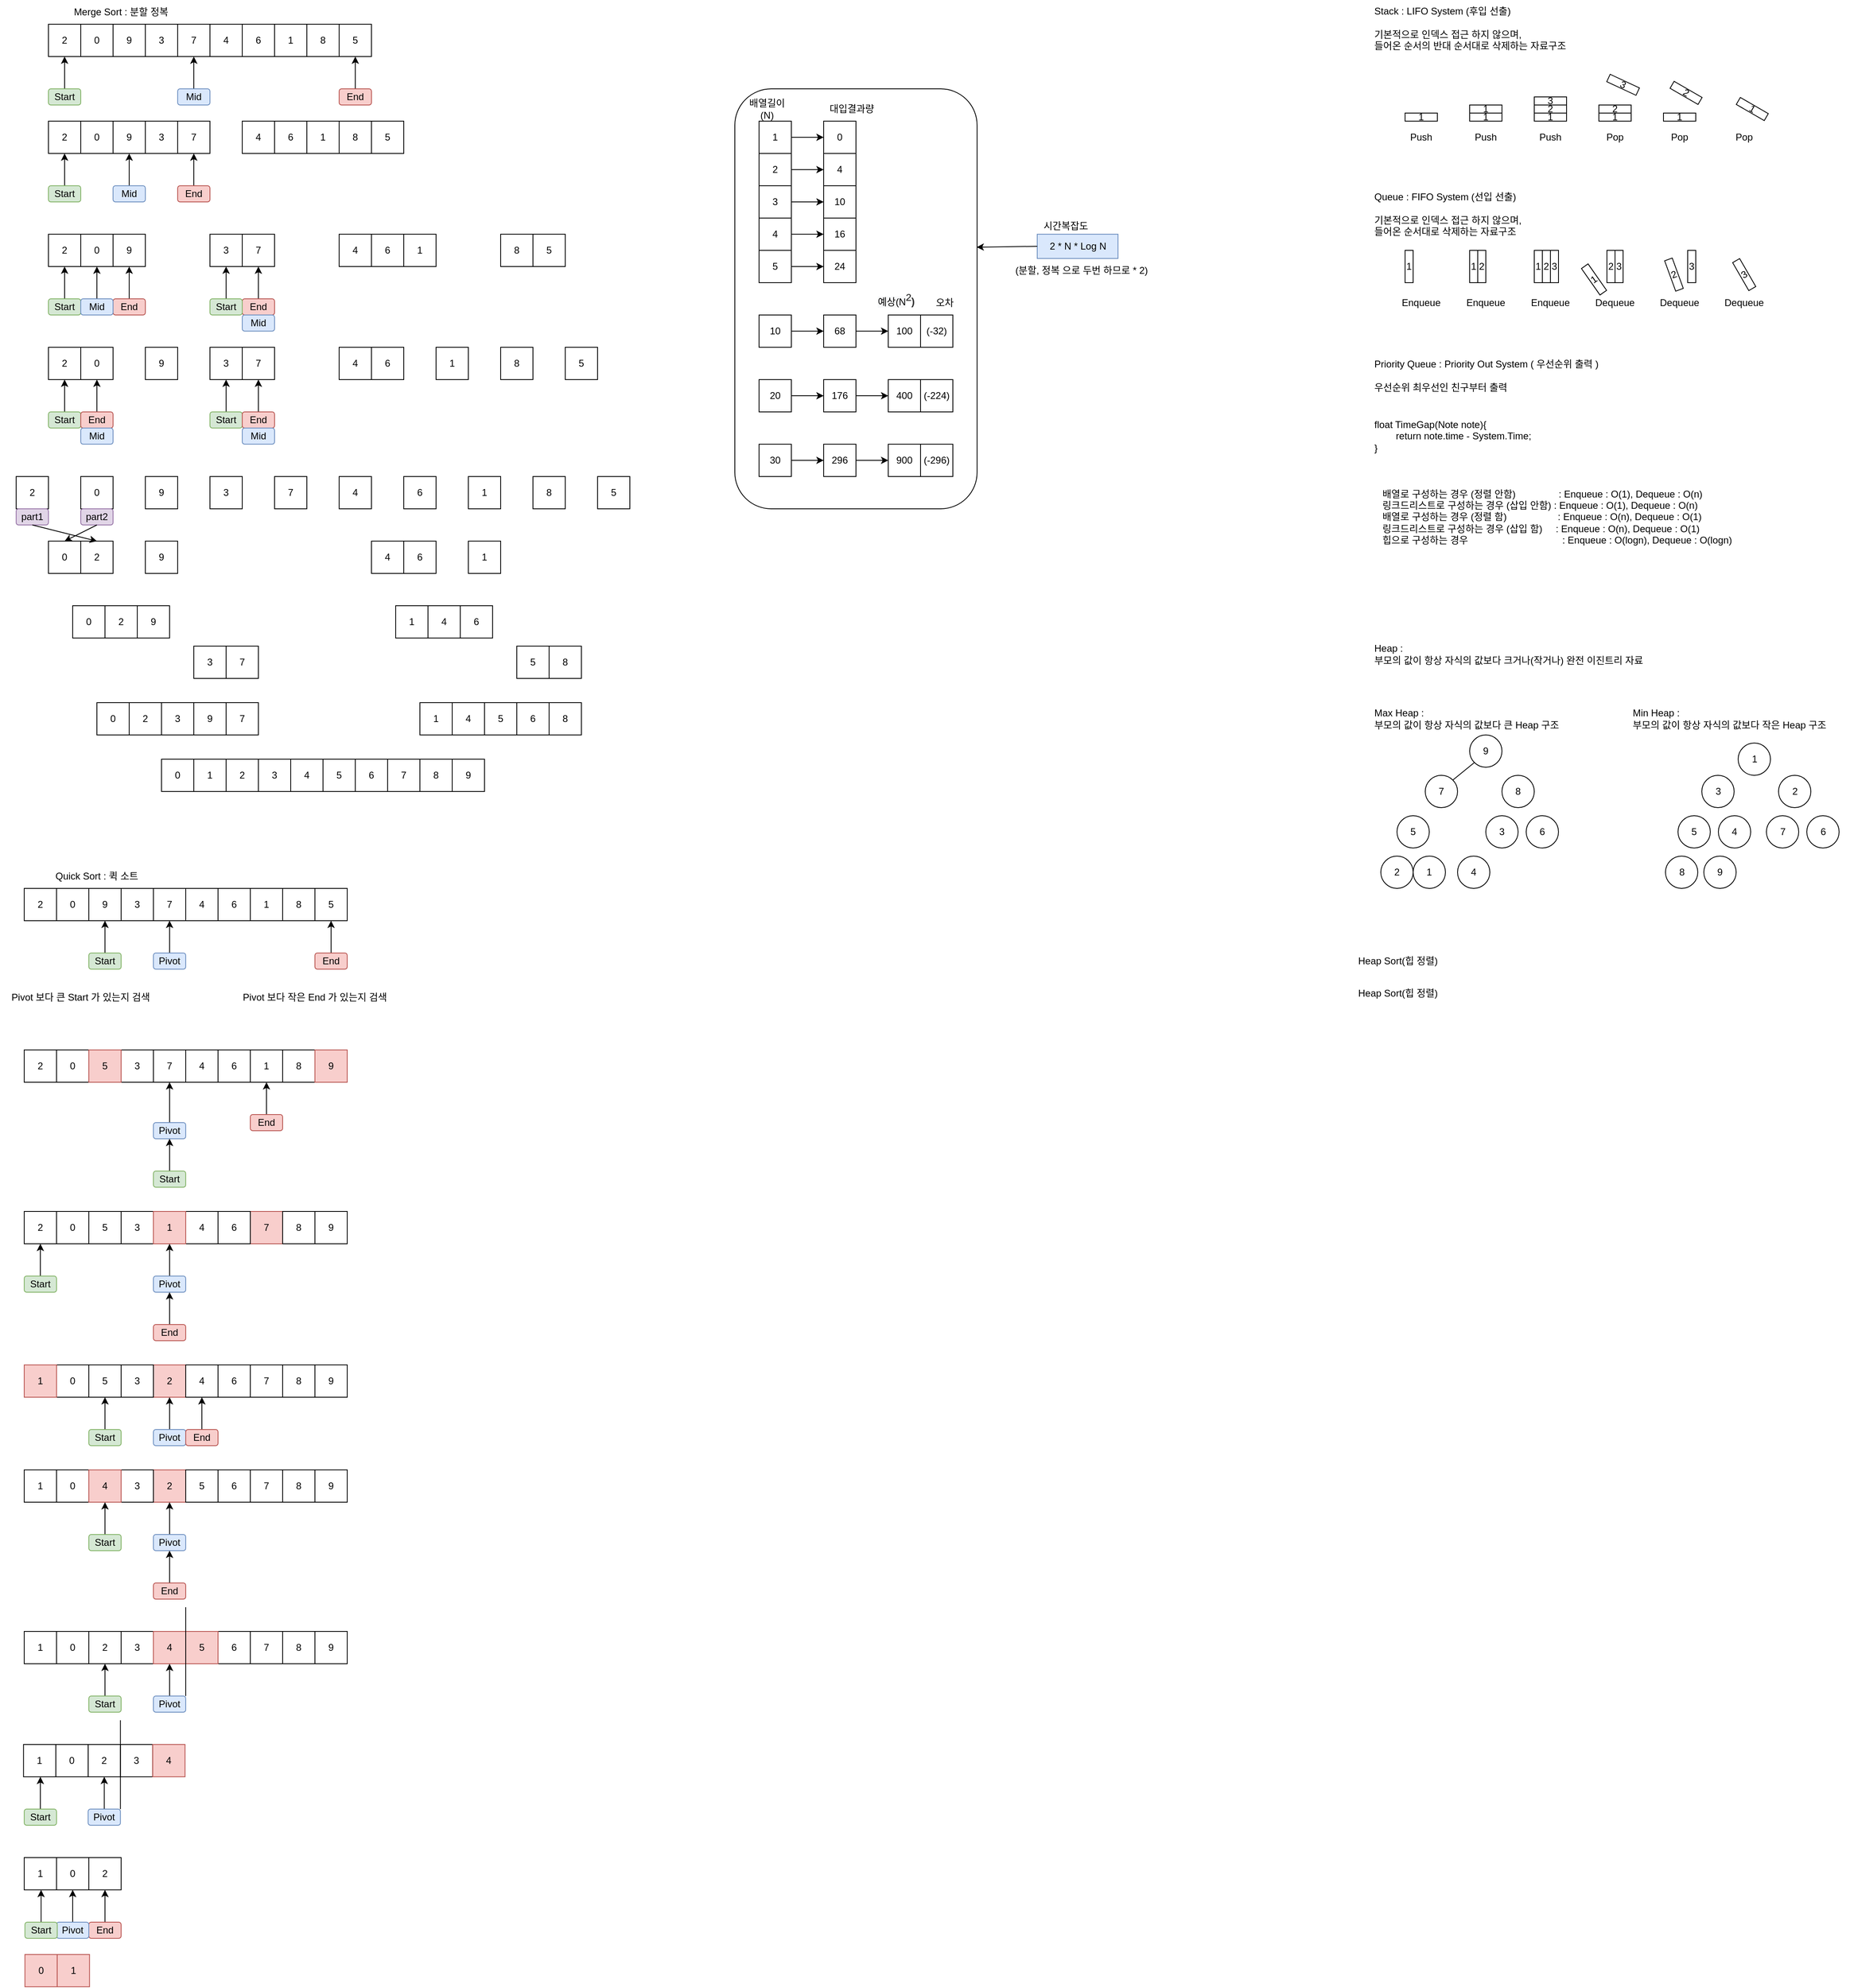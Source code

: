 <mxfile version="18.1.3" type="device"><diagram id="Jw32jjUgEPfq_p4SwW6G" name="Page-1"><mxGraphModel dx="2012" dy="662" grid="1" gridSize="10" guides="1" tooltips="1" connect="1" arrows="1" fold="1" page="1" pageScale="1" pageWidth="827" pageHeight="1169" math="0" shadow="0"><root><mxCell id="0"/><mxCell id="1" parent="0"/><mxCell id="frd8T2u1p7IuUJiJ_BQz-59" value="" style="rounded=1;whiteSpace=wrap;html=1;fontSize=12;" parent="1" vertex="1"><mxGeometry x="890" y="120" width="300" height="520" as="geometry"/></mxCell><mxCell id="k1m_04x3VS-7IrXyWABl-1" value="2" style="rounded=0;whiteSpace=wrap;html=1;" parent="1" vertex="1"><mxGeometry x="40" y="40" width="40" height="40" as="geometry"/></mxCell><mxCell id="k1m_04x3VS-7IrXyWABl-2" value="0" style="rounded=0;whiteSpace=wrap;html=1;" parent="1" vertex="1"><mxGeometry x="80" y="40" width="40" height="40" as="geometry"/></mxCell><mxCell id="k1m_04x3VS-7IrXyWABl-3" value="9" style="rounded=0;whiteSpace=wrap;html=1;" parent="1" vertex="1"><mxGeometry x="120" y="40" width="40" height="40" as="geometry"/></mxCell><mxCell id="k1m_04x3VS-7IrXyWABl-4" value="3" style="rounded=0;whiteSpace=wrap;html=1;" parent="1" vertex="1"><mxGeometry x="160" y="40" width="40" height="40" as="geometry"/></mxCell><mxCell id="k1m_04x3VS-7IrXyWABl-5" value="7" style="rounded=0;whiteSpace=wrap;html=1;" parent="1" vertex="1"><mxGeometry x="200" y="40" width="40" height="40" as="geometry"/></mxCell><mxCell id="k1m_04x3VS-7IrXyWABl-6" value="4" style="rounded=0;whiteSpace=wrap;html=1;" parent="1" vertex="1"><mxGeometry x="240" y="40" width="40" height="40" as="geometry"/></mxCell><mxCell id="k1m_04x3VS-7IrXyWABl-7" value="6" style="rounded=0;whiteSpace=wrap;html=1;" parent="1" vertex="1"><mxGeometry x="280" y="40" width="40" height="40" as="geometry"/></mxCell><mxCell id="k1m_04x3VS-7IrXyWABl-8" value="1" style="rounded=0;whiteSpace=wrap;html=1;" parent="1" vertex="1"><mxGeometry x="320" y="40" width="40" height="40" as="geometry"/></mxCell><mxCell id="k1m_04x3VS-7IrXyWABl-9" value="8" style="rounded=0;whiteSpace=wrap;html=1;" parent="1" vertex="1"><mxGeometry x="360" y="40" width="40" height="40" as="geometry"/></mxCell><mxCell id="k1m_04x3VS-7IrXyWABl-10" value="5" style="rounded=0;whiteSpace=wrap;html=1;" parent="1" vertex="1"><mxGeometry x="400" y="40" width="40" height="40" as="geometry"/></mxCell><mxCell id="pf5YoV1GynJQ0OtxUdWu-3" value="Merge Sort : 분할 정복" style="text;html=1;strokeColor=none;fillColor=none;align=center;verticalAlign=middle;whiteSpace=wrap;rounded=0;textDirection=ltr;" parent="1" vertex="1"><mxGeometry x="40" y="10" width="180" height="30" as="geometry"/></mxCell><mxCell id="oJqtcqw-6euvppqSlxV0-1" value="2" style="rounded=0;whiteSpace=wrap;html=1;" parent="1" vertex="1"><mxGeometry x="40" y="160" width="40" height="40" as="geometry"/></mxCell><mxCell id="oJqtcqw-6euvppqSlxV0-2" value="0" style="rounded=0;whiteSpace=wrap;html=1;" parent="1" vertex="1"><mxGeometry x="80" y="160" width="40" height="40" as="geometry"/></mxCell><mxCell id="oJqtcqw-6euvppqSlxV0-3" value="9" style="rounded=0;whiteSpace=wrap;html=1;" parent="1" vertex="1"><mxGeometry x="120" y="160" width="40" height="40" as="geometry"/></mxCell><mxCell id="oJqtcqw-6euvppqSlxV0-4" value="3" style="rounded=0;whiteSpace=wrap;html=1;" parent="1" vertex="1"><mxGeometry x="160" y="160" width="40" height="40" as="geometry"/></mxCell><mxCell id="oJqtcqw-6euvppqSlxV0-5" value="7" style="rounded=0;whiteSpace=wrap;html=1;" parent="1" vertex="1"><mxGeometry x="200" y="160" width="40" height="40" as="geometry"/></mxCell><mxCell id="oJqtcqw-6euvppqSlxV0-7" value="" style="endArrow=classic;html=1;rounded=0;entryX=0.5;entryY=1;entryDx=0;entryDy=0;" parent="1" target="k1m_04x3VS-7IrXyWABl-1" edge="1"><mxGeometry width="50" height="50" relative="1" as="geometry"><mxPoint x="60" y="120" as="sourcePoint"/><mxPoint x="440" y="280" as="targetPoint"/></mxGeometry></mxCell><mxCell id="oJqtcqw-6euvppqSlxV0-9" value="" style="endArrow=classic;html=1;rounded=0;entryX=0.5;entryY=1;entryDx=0;entryDy=0;" parent="1" target="k1m_04x3VS-7IrXyWABl-10" edge="1"><mxGeometry width="50" height="50" relative="1" as="geometry"><mxPoint x="420" y="120" as="sourcePoint"/><mxPoint x="70" y="90" as="targetPoint"/></mxGeometry></mxCell><mxCell id="oJqtcqw-6euvppqSlxV0-10" value="" style="endArrow=classic;html=1;rounded=0;entryX=0.5;entryY=1;entryDx=0;entryDy=0;" parent="1" target="k1m_04x3VS-7IrXyWABl-5" edge="1"><mxGeometry width="50" height="50" relative="1" as="geometry"><mxPoint x="220" y="120" as="sourcePoint"/><mxPoint x="70" y="90" as="targetPoint"/></mxGeometry></mxCell><mxCell id="oJqtcqw-6euvppqSlxV0-11" value="Start" style="rounded=1;whiteSpace=wrap;html=1;fillColor=#d5e8d4;strokeColor=#82b366;" parent="1" vertex="1"><mxGeometry x="40" y="120" width="40" height="20" as="geometry"/></mxCell><mxCell id="oJqtcqw-6euvppqSlxV0-12" value="End" style="rounded=1;whiteSpace=wrap;html=1;fillColor=#f8cecc;strokeColor=#b85450;" parent="1" vertex="1"><mxGeometry x="400" y="120" width="40" height="20" as="geometry"/></mxCell><mxCell id="oJqtcqw-6euvppqSlxV0-14" value="" style="endArrow=classic;html=1;rounded=0;entryX=0.5;entryY=1;entryDx=0;entryDy=0;" parent="1" edge="1"><mxGeometry width="50" height="50" relative="1" as="geometry"><mxPoint x="60" y="240" as="sourcePoint"/><mxPoint x="60" y="200" as="targetPoint"/></mxGeometry></mxCell><mxCell id="oJqtcqw-6euvppqSlxV0-15" value="Start" style="rounded=1;whiteSpace=wrap;html=1;fillColor=#d5e8d4;strokeColor=#82b366;" parent="1" vertex="1"><mxGeometry x="40" y="240" width="40" height="20" as="geometry"/></mxCell><mxCell id="oJqtcqw-6euvppqSlxV0-17" value="" style="endArrow=classic;html=1;rounded=0;entryX=0.5;entryY=1;entryDx=0;entryDy=0;" parent="1" edge="1"><mxGeometry width="50" height="50" relative="1" as="geometry"><mxPoint x="220" y="240" as="sourcePoint"/><mxPoint x="220" y="200" as="targetPoint"/></mxGeometry></mxCell><mxCell id="oJqtcqw-6euvppqSlxV0-18" value="End" style="rounded=1;whiteSpace=wrap;html=1;fillColor=#f8cecc;strokeColor=#b85450;" parent="1" vertex="1"><mxGeometry x="200" y="240" width="40" height="20" as="geometry"/></mxCell><mxCell id="oJqtcqw-6euvppqSlxV0-19" value="" style="endArrow=classic;html=1;rounded=0;entryX=0.5;entryY=1;entryDx=0;entryDy=0;" parent="1" edge="1"><mxGeometry width="50" height="50" relative="1" as="geometry"><mxPoint x="140" y="240" as="sourcePoint"/><mxPoint x="140" y="200" as="targetPoint"/></mxGeometry></mxCell><mxCell id="oJqtcqw-6euvppqSlxV0-24" value="2" style="rounded=0;whiteSpace=wrap;html=1;" parent="1" vertex="1"><mxGeometry x="40" y="300" width="40" height="40" as="geometry"/></mxCell><mxCell id="oJqtcqw-6euvppqSlxV0-25" value="0" style="rounded=0;whiteSpace=wrap;html=1;" parent="1" vertex="1"><mxGeometry x="80" y="300" width="40" height="40" as="geometry"/></mxCell><mxCell id="oJqtcqw-6euvppqSlxV0-26" value="9" style="rounded=0;whiteSpace=wrap;html=1;" parent="1" vertex="1"><mxGeometry x="120" y="300" width="40" height="40" as="geometry"/></mxCell><mxCell id="oJqtcqw-6euvppqSlxV0-27" value="" style="endArrow=classic;html=1;rounded=0;entryX=0.5;entryY=1;entryDx=0;entryDy=0;" parent="1" edge="1"><mxGeometry width="50" height="50" relative="1" as="geometry"><mxPoint x="60" y="380.0" as="sourcePoint"/><mxPoint x="60" y="340.0" as="targetPoint"/></mxGeometry></mxCell><mxCell id="oJqtcqw-6euvppqSlxV0-28" value="Start" style="rounded=1;whiteSpace=wrap;html=1;fillColor=#d5e8d4;strokeColor=#82b366;" parent="1" vertex="1"><mxGeometry x="40" y="380" width="40" height="20" as="geometry"/></mxCell><mxCell id="oJqtcqw-6euvppqSlxV0-31" value="" style="endArrow=classic;html=1;rounded=0;entryX=0.5;entryY=1;entryDx=0;entryDy=0;" parent="1" edge="1"><mxGeometry width="50" height="50" relative="1" as="geometry"><mxPoint x="140" y="380.0" as="sourcePoint"/><mxPoint x="140" y="340.0" as="targetPoint"/></mxGeometry></mxCell><mxCell id="oJqtcqw-6euvppqSlxV0-32" value="End" style="rounded=1;whiteSpace=wrap;html=1;fillColor=#f8cecc;strokeColor=#b85450;" parent="1" vertex="1"><mxGeometry x="120" y="380" width="40" height="20" as="geometry"/></mxCell><mxCell id="oJqtcqw-6euvppqSlxV0-33" value="" style="endArrow=classic;html=1;rounded=0;entryX=0.5;entryY=1;entryDx=0;entryDy=0;" parent="1" edge="1"><mxGeometry width="50" height="50" relative="1" as="geometry"><mxPoint x="100" y="380.0" as="sourcePoint"/><mxPoint x="100" y="340.0" as="targetPoint"/></mxGeometry></mxCell><mxCell id="oJqtcqw-6euvppqSlxV0-35" value="2" style="rounded=0;whiteSpace=wrap;html=1;" parent="1" vertex="1"><mxGeometry x="40" y="440" width="40" height="40" as="geometry"/></mxCell><mxCell id="oJqtcqw-6euvppqSlxV0-36" value="0" style="rounded=0;whiteSpace=wrap;html=1;" parent="1" vertex="1"><mxGeometry x="80" y="440" width="40" height="40" as="geometry"/></mxCell><mxCell id="oJqtcqw-6euvppqSlxV0-37" value="" style="endArrow=classic;html=1;rounded=0;entryX=0.5;entryY=1;entryDx=0;entryDy=0;" parent="1" edge="1"><mxGeometry width="50" height="50" relative="1" as="geometry"><mxPoint x="60" y="520.0" as="sourcePoint"/><mxPoint x="60" y="480.0" as="targetPoint"/></mxGeometry></mxCell><mxCell id="oJqtcqw-6euvppqSlxV0-38" value="Start" style="rounded=1;whiteSpace=wrap;html=1;fillColor=#d5e8d4;strokeColor=#82b366;" parent="1" vertex="1"><mxGeometry x="40" y="520" width="40" height="20" as="geometry"/></mxCell><mxCell id="oJqtcqw-6euvppqSlxV0-41" value="" style="endArrow=classic;html=1;rounded=0;entryX=0.5;entryY=1;entryDx=0;entryDy=0;" parent="1" edge="1"><mxGeometry width="50" height="50" relative="1" as="geometry"><mxPoint x="100" y="520.0" as="sourcePoint"/><mxPoint x="100" y="480.0" as="targetPoint"/></mxGeometry></mxCell><mxCell id="oJqtcqw-6euvppqSlxV0-42" value="End" style="rounded=1;whiteSpace=wrap;html=1;fillColor=#f8cecc;strokeColor=#b85450;" parent="1" vertex="1"><mxGeometry x="80" y="520" width="40" height="20" as="geometry"/></mxCell><mxCell id="oJqtcqw-6euvppqSlxV0-43" value="Mid" style="rounded=1;whiteSpace=wrap;html=1;fillColor=#dae8fc;strokeColor=#6c8ebf;" parent="1" vertex="1"><mxGeometry x="80" y="540" width="40" height="20" as="geometry"/></mxCell><mxCell id="oJqtcqw-6euvppqSlxV0-45" value="2" style="rounded=0;whiteSpace=wrap;html=1;" parent="1" vertex="1"><mxGeometry y="600" width="40" height="40" as="geometry"/></mxCell><mxCell id="oJqtcqw-6euvppqSlxV0-46" value="0" style="rounded=0;whiteSpace=wrap;html=1;" parent="1" vertex="1"><mxGeometry x="80" y="600" width="40" height="40" as="geometry"/></mxCell><mxCell id="oJqtcqw-6euvppqSlxV0-47" value="9" style="rounded=0;whiteSpace=wrap;html=1;" parent="1" vertex="1"><mxGeometry x="160" y="600" width="40" height="40" as="geometry"/></mxCell><mxCell id="oJqtcqw-6euvppqSlxV0-48" value="3" style="rounded=0;whiteSpace=wrap;html=1;" parent="1" vertex="1"><mxGeometry x="240" y="600" width="40" height="40" as="geometry"/></mxCell><mxCell id="oJqtcqw-6euvppqSlxV0-49" value="7" style="rounded=0;whiteSpace=wrap;html=1;" parent="1" vertex="1"><mxGeometry x="320" y="600" width="40" height="40" as="geometry"/></mxCell><mxCell id="oJqtcqw-6euvppqSlxV0-54" value="0" style="rounded=0;whiteSpace=wrap;html=1;" parent="1" vertex="1"><mxGeometry x="40" y="680" width="40" height="40" as="geometry"/></mxCell><mxCell id="oJqtcqw-6euvppqSlxV0-55" value="2" style="rounded=0;whiteSpace=wrap;html=1;" parent="1" vertex="1"><mxGeometry x="80" y="680" width="40" height="40" as="geometry"/></mxCell><mxCell id="oJqtcqw-6euvppqSlxV0-56" value="9" style="rounded=0;whiteSpace=wrap;html=1;" parent="1" vertex="1"><mxGeometry x="160" y="680" width="40" height="40" as="geometry"/></mxCell><mxCell id="oJqtcqw-6euvppqSlxV0-59" value="0" style="rounded=0;whiteSpace=wrap;html=1;" parent="1" vertex="1"><mxGeometry x="70" y="760" width="40" height="40" as="geometry"/></mxCell><mxCell id="oJqtcqw-6euvppqSlxV0-60" value="2" style="rounded=0;whiteSpace=wrap;html=1;" parent="1" vertex="1"><mxGeometry x="110" y="760" width="40" height="40" as="geometry"/></mxCell><mxCell id="oJqtcqw-6euvppqSlxV0-61" value="9" style="rounded=0;whiteSpace=wrap;html=1;" parent="1" vertex="1"><mxGeometry x="150" y="760" width="40" height="40" as="geometry"/></mxCell><mxCell id="oJqtcqw-6euvppqSlxV0-62" value="3" style="rounded=0;whiteSpace=wrap;html=1;" parent="1" vertex="1"><mxGeometry x="220" y="810" width="40" height="40" as="geometry"/></mxCell><mxCell id="oJqtcqw-6euvppqSlxV0-63" value="7" style="rounded=0;whiteSpace=wrap;html=1;" parent="1" vertex="1"><mxGeometry x="260" y="810" width="40" height="40" as="geometry"/></mxCell><mxCell id="oJqtcqw-6euvppqSlxV0-66" value="4" style="rounded=0;whiteSpace=wrap;html=1;" parent="1" vertex="1"><mxGeometry x="280" y="160" width="40" height="40" as="geometry"/></mxCell><mxCell id="oJqtcqw-6euvppqSlxV0-67" value="6" style="rounded=0;whiteSpace=wrap;html=1;" parent="1" vertex="1"><mxGeometry x="320" y="160" width="40" height="40" as="geometry"/></mxCell><mxCell id="oJqtcqw-6euvppqSlxV0-68" value="1" style="rounded=0;whiteSpace=wrap;html=1;" parent="1" vertex="1"><mxGeometry x="360" y="160" width="40" height="40" as="geometry"/></mxCell><mxCell id="oJqtcqw-6euvppqSlxV0-69" value="8" style="rounded=0;whiteSpace=wrap;html=1;" parent="1" vertex="1"><mxGeometry x="400" y="160" width="40" height="40" as="geometry"/></mxCell><mxCell id="oJqtcqw-6euvppqSlxV0-70" value="5" style="rounded=0;whiteSpace=wrap;html=1;" parent="1" vertex="1"><mxGeometry x="440" y="160" width="40" height="40" as="geometry"/></mxCell><mxCell id="oJqtcqw-6euvppqSlxV0-73" value="4" style="rounded=0;whiteSpace=wrap;html=1;" parent="1" vertex="1"><mxGeometry x="400" y="300" width="40" height="40" as="geometry"/></mxCell><mxCell id="oJqtcqw-6euvppqSlxV0-74" value="6" style="rounded=0;whiteSpace=wrap;html=1;" parent="1" vertex="1"><mxGeometry x="440" y="300" width="40" height="40" as="geometry"/></mxCell><mxCell id="oJqtcqw-6euvppqSlxV0-75" value="1" style="rounded=0;whiteSpace=wrap;html=1;" parent="1" vertex="1"><mxGeometry x="480" y="300" width="40" height="40" as="geometry"/></mxCell><mxCell id="oJqtcqw-6euvppqSlxV0-92" value="4" style="rounded=0;whiteSpace=wrap;html=1;" parent="1" vertex="1"><mxGeometry x="510" y="760" width="40" height="40" as="geometry"/></mxCell><mxCell id="oJqtcqw-6euvppqSlxV0-93" value="6" style="rounded=0;whiteSpace=wrap;html=1;" parent="1" vertex="1"><mxGeometry x="550" y="760" width="40" height="40" as="geometry"/></mxCell><mxCell id="oJqtcqw-6euvppqSlxV0-94" value="1" style="rounded=0;whiteSpace=wrap;html=1;" parent="1" vertex="1"><mxGeometry x="470" y="760" width="40" height="40" as="geometry"/></mxCell><mxCell id="oJqtcqw-6euvppqSlxV0-95" value="4" style="rounded=0;whiteSpace=wrap;html=1;" parent="1" vertex="1"><mxGeometry x="400" y="600" width="40" height="40" as="geometry"/></mxCell><mxCell id="oJqtcqw-6euvppqSlxV0-96" value="6" style="rounded=0;whiteSpace=wrap;html=1;" parent="1" vertex="1"><mxGeometry x="480" y="600" width="40" height="40" as="geometry"/></mxCell><mxCell id="oJqtcqw-6euvppqSlxV0-97" value="1" style="rounded=0;whiteSpace=wrap;html=1;" parent="1" vertex="1"><mxGeometry x="560" y="600" width="40" height="40" as="geometry"/></mxCell><mxCell id="oJqtcqw-6euvppqSlxV0-98" value="8" style="rounded=0;whiteSpace=wrap;html=1;" parent="1" vertex="1"><mxGeometry x="640" y="600" width="40" height="40" as="geometry"/></mxCell><mxCell id="oJqtcqw-6euvppqSlxV0-99" value="5" style="rounded=0;whiteSpace=wrap;html=1;" parent="1" vertex="1"><mxGeometry x="720" y="600" width="40" height="40" as="geometry"/></mxCell><mxCell id="oJqtcqw-6euvppqSlxV0-100" value="4" style="rounded=0;whiteSpace=wrap;html=1;" parent="1" vertex="1"><mxGeometry x="440" y="680" width="40" height="40" as="geometry"/></mxCell><mxCell id="oJqtcqw-6euvppqSlxV0-101" value="6" style="rounded=0;whiteSpace=wrap;html=1;" parent="1" vertex="1"><mxGeometry x="480" y="680" width="40" height="40" as="geometry"/></mxCell><mxCell id="oJqtcqw-6euvppqSlxV0-102" value="1" style="rounded=0;whiteSpace=wrap;html=1;" parent="1" vertex="1"><mxGeometry x="560" y="680" width="40" height="40" as="geometry"/></mxCell><mxCell id="oJqtcqw-6euvppqSlxV0-105" value="0" style="rounded=0;whiteSpace=wrap;html=1;" parent="1" vertex="1"><mxGeometry x="100" y="880" width="40" height="40" as="geometry"/></mxCell><mxCell id="oJqtcqw-6euvppqSlxV0-106" value="2" style="rounded=0;whiteSpace=wrap;html=1;" parent="1" vertex="1"><mxGeometry x="140" y="880" width="40" height="40" as="geometry"/></mxCell><mxCell id="oJqtcqw-6euvppqSlxV0-107" value="9" style="rounded=0;whiteSpace=wrap;html=1;" parent="1" vertex="1"><mxGeometry x="220" y="880" width="40" height="40" as="geometry"/></mxCell><mxCell id="oJqtcqw-6euvppqSlxV0-108" value="3" style="rounded=0;whiteSpace=wrap;html=1;" parent="1" vertex="1"><mxGeometry x="180" y="880" width="40" height="40" as="geometry"/></mxCell><mxCell id="oJqtcqw-6euvppqSlxV0-109" value="7" style="rounded=0;whiteSpace=wrap;html=1;" parent="1" vertex="1"><mxGeometry x="260" y="880" width="40" height="40" as="geometry"/></mxCell><mxCell id="oJqtcqw-6euvppqSlxV0-110" value="8" style="rounded=0;whiteSpace=wrap;html=1;" parent="1" vertex="1"><mxGeometry x="660" y="810" width="40" height="40" as="geometry"/></mxCell><mxCell id="oJqtcqw-6euvppqSlxV0-111" value="5" style="rounded=0;whiteSpace=wrap;html=1;" parent="1" vertex="1"><mxGeometry x="620" y="810" width="40" height="40" as="geometry"/></mxCell><mxCell id="oJqtcqw-6euvppqSlxV0-112" value="4" style="rounded=0;whiteSpace=wrap;html=1;" parent="1" vertex="1"><mxGeometry x="540" y="880" width="40" height="40" as="geometry"/></mxCell><mxCell id="oJqtcqw-6euvppqSlxV0-113" value="1" style="rounded=0;whiteSpace=wrap;html=1;" parent="1" vertex="1"><mxGeometry x="500" y="880" width="40" height="40" as="geometry"/></mxCell><mxCell id="oJqtcqw-6euvppqSlxV0-114" value="5" style="rounded=0;whiteSpace=wrap;html=1;" parent="1" vertex="1"><mxGeometry x="580" y="880" width="40" height="40" as="geometry"/></mxCell><mxCell id="oJqtcqw-6euvppqSlxV0-115" value="6" style="rounded=0;whiteSpace=wrap;html=1;" parent="1" vertex="1"><mxGeometry x="620" y="880" width="40" height="40" as="geometry"/></mxCell><mxCell id="oJqtcqw-6euvppqSlxV0-116" value="8" style="rounded=0;whiteSpace=wrap;html=1;" parent="1" vertex="1"><mxGeometry x="660" y="880" width="40" height="40" as="geometry"/></mxCell><mxCell id="oJqtcqw-6euvppqSlxV0-117" value="0" style="rounded=0;whiteSpace=wrap;html=1;" parent="1" vertex="1"><mxGeometry x="180" y="950" width="40" height="40" as="geometry"/></mxCell><mxCell id="oJqtcqw-6euvppqSlxV0-118" value="2" style="rounded=0;whiteSpace=wrap;html=1;" parent="1" vertex="1"><mxGeometry x="260" y="950" width="40" height="40" as="geometry"/></mxCell><mxCell id="oJqtcqw-6euvppqSlxV0-119" value="9" style="rounded=0;whiteSpace=wrap;html=1;" parent="1" vertex="1"><mxGeometry x="540" y="950" width="40" height="40" as="geometry"/></mxCell><mxCell id="oJqtcqw-6euvppqSlxV0-120" value="3" style="rounded=0;whiteSpace=wrap;html=1;" parent="1" vertex="1"><mxGeometry x="300" y="950" width="40" height="40" as="geometry"/></mxCell><mxCell id="oJqtcqw-6euvppqSlxV0-121" value="7" style="rounded=0;whiteSpace=wrap;html=1;" parent="1" vertex="1"><mxGeometry x="460" y="950" width="40" height="40" as="geometry"/></mxCell><mxCell id="oJqtcqw-6euvppqSlxV0-122" value="4" style="rounded=0;whiteSpace=wrap;html=1;" parent="1" vertex="1"><mxGeometry x="340" y="950" width="40" height="40" as="geometry"/></mxCell><mxCell id="oJqtcqw-6euvppqSlxV0-123" value="1" style="rounded=0;whiteSpace=wrap;html=1;" parent="1" vertex="1"><mxGeometry x="220" y="950" width="40" height="40" as="geometry"/></mxCell><mxCell id="oJqtcqw-6euvppqSlxV0-124" value="5" style="rounded=0;whiteSpace=wrap;html=1;" parent="1" vertex="1"><mxGeometry x="380" y="950" width="40" height="40" as="geometry"/></mxCell><mxCell id="oJqtcqw-6euvppqSlxV0-125" value="6" style="rounded=0;whiteSpace=wrap;html=1;" parent="1" vertex="1"><mxGeometry x="420" y="950" width="40" height="40" as="geometry"/></mxCell><mxCell id="oJqtcqw-6euvppqSlxV0-126" value="8" style="rounded=0;whiteSpace=wrap;html=1;" parent="1" vertex="1"><mxGeometry x="500" y="950" width="40" height="40" as="geometry"/></mxCell><mxCell id="oJqtcqw-6euvppqSlxV0-128" value="3" style="rounded=0;whiteSpace=wrap;html=1;" parent="1" vertex="1"><mxGeometry x="240" y="300" width="40" height="40" as="geometry"/></mxCell><mxCell id="oJqtcqw-6euvppqSlxV0-129" value="7" style="rounded=0;whiteSpace=wrap;html=1;" parent="1" vertex="1"><mxGeometry x="280" y="300" width="40" height="40" as="geometry"/></mxCell><mxCell id="oJqtcqw-6euvppqSlxV0-130" value="" style="endArrow=classic;html=1;rounded=0;entryX=0.5;entryY=1;entryDx=0;entryDy=0;" parent="1" edge="1"><mxGeometry width="50" height="50" relative="1" as="geometry"><mxPoint x="300" y="380.0" as="sourcePoint"/><mxPoint x="300" y="340.0" as="targetPoint"/></mxGeometry></mxCell><mxCell id="oJqtcqw-6euvppqSlxV0-131" value="End" style="rounded=1;whiteSpace=wrap;html=1;fillColor=#f8cecc;strokeColor=#b85450;" parent="1" vertex="1"><mxGeometry x="280" y="380" width="40" height="20" as="geometry"/></mxCell><mxCell id="oJqtcqw-6euvppqSlxV0-132" value="8" style="rounded=0;whiteSpace=wrap;html=1;" parent="1" vertex="1"><mxGeometry x="600" y="300" width="40" height="40" as="geometry"/></mxCell><mxCell id="oJqtcqw-6euvppqSlxV0-133" value="5" style="rounded=0;whiteSpace=wrap;html=1;" parent="1" vertex="1"><mxGeometry x="640" y="300" width="40" height="40" as="geometry"/></mxCell><mxCell id="oJqtcqw-6euvppqSlxV0-138" value="" style="endArrow=classic;html=1;rounded=0;entryX=0.5;entryY=1;entryDx=0;entryDy=0;" parent="1" edge="1"><mxGeometry width="50" height="50" relative="1" as="geometry"><mxPoint x="260" y="380.0" as="sourcePoint"/><mxPoint x="260" y="340.0" as="targetPoint"/></mxGeometry></mxCell><mxCell id="oJqtcqw-6euvppqSlxV0-139" value="Start" style="rounded=1;whiteSpace=wrap;html=1;fillColor=#d5e8d4;strokeColor=#82b366;" parent="1" vertex="1"><mxGeometry x="240" y="380" width="40" height="20" as="geometry"/></mxCell><mxCell id="oJqtcqw-6euvppqSlxV0-142" value="9" style="rounded=0;whiteSpace=wrap;html=1;" parent="1" vertex="1"><mxGeometry x="160" y="440" width="40" height="40" as="geometry"/></mxCell><mxCell id="oJqtcqw-6euvppqSlxV0-143" value="3" style="rounded=0;whiteSpace=wrap;html=1;" parent="1" vertex="1"><mxGeometry x="240" y="440" width="40" height="40" as="geometry"/></mxCell><mxCell id="oJqtcqw-6euvppqSlxV0-144" value="7" style="rounded=0;whiteSpace=wrap;html=1;" parent="1" vertex="1"><mxGeometry x="280" y="440" width="40" height="40" as="geometry"/></mxCell><mxCell id="oJqtcqw-6euvppqSlxV0-145" value="4" style="rounded=0;whiteSpace=wrap;html=1;" parent="1" vertex="1"><mxGeometry x="400" y="440" width="40" height="40" as="geometry"/></mxCell><mxCell id="oJqtcqw-6euvppqSlxV0-146" value="6" style="rounded=0;whiteSpace=wrap;html=1;" parent="1" vertex="1"><mxGeometry x="440" y="440" width="40" height="40" as="geometry"/></mxCell><mxCell id="oJqtcqw-6euvppqSlxV0-147" value="1" style="rounded=0;whiteSpace=wrap;html=1;" parent="1" vertex="1"><mxGeometry x="520" y="440" width="40" height="40" as="geometry"/></mxCell><mxCell id="oJqtcqw-6euvppqSlxV0-148" value="8" style="rounded=0;whiteSpace=wrap;html=1;" parent="1" vertex="1"><mxGeometry x="600" y="440" width="40" height="40" as="geometry"/></mxCell><mxCell id="oJqtcqw-6euvppqSlxV0-149" value="5" style="rounded=0;whiteSpace=wrap;html=1;" parent="1" vertex="1"><mxGeometry x="680" y="440" width="40" height="40" as="geometry"/></mxCell><mxCell id="frd8T2u1p7IuUJiJ_BQz-1" value="part1" style="rounded=1;whiteSpace=wrap;html=1;fillColor=#e1d5e7;strokeColor=#9673a6;" parent="1" vertex="1"><mxGeometry y="640" width="40" height="20" as="geometry"/></mxCell><mxCell id="frd8T2u1p7IuUJiJ_BQz-2" value="part2" style="rounded=1;whiteSpace=wrap;html=1;fillColor=#e1d5e7;strokeColor=#9673a6;" parent="1" vertex="1"><mxGeometry x="80" y="640" width="40" height="20" as="geometry"/></mxCell><mxCell id="frd8T2u1p7IuUJiJ_BQz-3" value="" style="endArrow=classic;html=1;rounded=0;exitX=0.5;exitY=1;exitDx=0;exitDy=0;entryX=0.5;entryY=0;entryDx=0;entryDy=0;" parent="1" source="frd8T2u1p7IuUJiJ_BQz-1" target="oJqtcqw-6euvppqSlxV0-55" edge="1"><mxGeometry width="50" height="50" relative="1" as="geometry"><mxPoint x="390" y="930" as="sourcePoint"/><mxPoint x="50" y="690" as="targetPoint"/></mxGeometry></mxCell><mxCell id="frd8T2u1p7IuUJiJ_BQz-4" value="" style="endArrow=classic;html=1;rounded=0;exitX=0.5;exitY=1;exitDx=0;exitDy=0;entryX=0.5;entryY=0;entryDx=0;entryDy=0;" parent="1" source="frd8T2u1p7IuUJiJ_BQz-2" target="oJqtcqw-6euvppqSlxV0-54" edge="1"><mxGeometry width="50" height="50" relative="1" as="geometry"><mxPoint x="390" y="930" as="sourcePoint"/><mxPoint x="100" y="690" as="targetPoint"/></mxGeometry></mxCell><mxCell id="frd8T2u1p7IuUJiJ_BQz-5" value="2" style="rounded=0;whiteSpace=wrap;html=1;" parent="1" vertex="1"><mxGeometry x="920" y="200" width="40" height="40" as="geometry"/></mxCell><mxCell id="frd8T2u1p7IuUJiJ_BQz-6" value="1" style="rounded=0;whiteSpace=wrap;html=1;" parent="1" vertex="1"><mxGeometry x="920" y="160" width="40" height="40" as="geometry"/></mxCell><mxCell id="frd8T2u1p7IuUJiJ_BQz-7" value="4" style="rounded=0;whiteSpace=wrap;html=1;" parent="1" vertex="1"><mxGeometry x="1000" y="200" width="40" height="40" as="geometry"/></mxCell><mxCell id="frd8T2u1p7IuUJiJ_BQz-8" value="0" style="rounded=0;whiteSpace=wrap;html=1;" parent="1" vertex="1"><mxGeometry x="1000" y="160" width="40" height="40" as="geometry"/></mxCell><mxCell id="frd8T2u1p7IuUJiJ_BQz-9" value="3" style="rounded=0;whiteSpace=wrap;html=1;" parent="1" vertex="1"><mxGeometry x="920" y="240" width="40" height="40" as="geometry"/></mxCell><mxCell id="frd8T2u1p7IuUJiJ_BQz-10" value="10" style="rounded=0;whiteSpace=wrap;html=1;" parent="1" vertex="1"><mxGeometry x="1000" y="240" width="40" height="40" as="geometry"/></mxCell><mxCell id="frd8T2u1p7IuUJiJ_BQz-11" value="5" style="rounded=0;whiteSpace=wrap;html=1;" parent="1" vertex="1"><mxGeometry x="920" y="320" width="40" height="40" as="geometry"/></mxCell><mxCell id="frd8T2u1p7IuUJiJ_BQz-12" value="4" style="rounded=0;whiteSpace=wrap;html=1;" parent="1" vertex="1"><mxGeometry x="920" y="280" width="40" height="40" as="geometry"/></mxCell><mxCell id="frd8T2u1p7IuUJiJ_BQz-13" value="24" style="rounded=0;whiteSpace=wrap;html=1;" parent="1" vertex="1"><mxGeometry x="1000" y="320" width="40" height="40" as="geometry"/></mxCell><mxCell id="frd8T2u1p7IuUJiJ_BQz-14" value="16" style="rounded=0;whiteSpace=wrap;html=1;" parent="1" vertex="1"><mxGeometry x="1000" y="280" width="40" height="40" as="geometry"/></mxCell><mxCell id="frd8T2u1p7IuUJiJ_BQz-17" value="배열길이&lt;br&gt;(N)" style="text;html=1;strokeColor=none;fillColor=none;align=center;verticalAlign=middle;whiteSpace=wrap;rounded=0;" parent="1" vertex="1"><mxGeometry x="900" y="130" width="60" height="30" as="geometry"/></mxCell><mxCell id="frd8T2u1p7IuUJiJ_BQz-18" value="대입결과량" style="text;html=1;strokeColor=none;fillColor=none;align=center;verticalAlign=middle;whiteSpace=wrap;rounded=0;" parent="1" vertex="1"><mxGeometry x="1000" y="130" width="70" height="30" as="geometry"/></mxCell><mxCell id="frd8T2u1p7IuUJiJ_BQz-19" value="10" style="rounded=0;whiteSpace=wrap;html=1;" parent="1" vertex="1"><mxGeometry x="920" y="400" width="40" height="40" as="geometry"/></mxCell><mxCell id="frd8T2u1p7IuUJiJ_BQz-20" value="68" style="rounded=0;whiteSpace=wrap;html=1;" parent="1" vertex="1"><mxGeometry x="1000" y="400" width="40" height="40" as="geometry"/></mxCell><mxCell id="frd8T2u1p7IuUJiJ_BQz-21" value="20" style="rounded=0;whiteSpace=wrap;html=1;" parent="1" vertex="1"><mxGeometry x="920" y="480" width="40" height="40" as="geometry"/></mxCell><mxCell id="frd8T2u1p7IuUJiJ_BQz-22" value="176" style="rounded=0;whiteSpace=wrap;html=1;" parent="1" vertex="1"><mxGeometry x="1000" y="480" width="40" height="40" as="geometry"/></mxCell><mxCell id="frd8T2u1p7IuUJiJ_BQz-23" value="400" style="rounded=0;whiteSpace=wrap;html=1;" parent="1" vertex="1"><mxGeometry x="1080" y="480" width="40" height="40" as="geometry"/></mxCell><mxCell id="frd8T2u1p7IuUJiJ_BQz-24" value="100" style="rounded=0;whiteSpace=wrap;html=1;" parent="1" vertex="1"><mxGeometry x="1080" y="400" width="40" height="40" as="geometry"/></mxCell><mxCell id="frd8T2u1p7IuUJiJ_BQz-25" value="30" style="rounded=0;whiteSpace=wrap;html=1;" parent="1" vertex="1"><mxGeometry x="920" y="560" width="40" height="40" as="geometry"/></mxCell><mxCell id="frd8T2u1p7IuUJiJ_BQz-26" value="296" style="rounded=0;whiteSpace=wrap;html=1;" parent="1" vertex="1"><mxGeometry x="1000" y="560" width="40" height="40" as="geometry"/></mxCell><mxCell id="frd8T2u1p7IuUJiJ_BQz-27" value="900" style="rounded=0;whiteSpace=wrap;html=1;" parent="1" vertex="1"><mxGeometry x="1080" y="560" width="40" height="40" as="geometry"/></mxCell><mxCell id="frd8T2u1p7IuUJiJ_BQz-31" value="" style="endArrow=classic;html=1;rounded=0;entryX=0.5;entryY=1;entryDx=0;entryDy=0;" parent="1" edge="1"><mxGeometry width="50" height="50" relative="1" as="geometry"><mxPoint x="260" y="520" as="sourcePoint"/><mxPoint x="260" y="480" as="targetPoint"/></mxGeometry></mxCell><mxCell id="frd8T2u1p7IuUJiJ_BQz-32" value="Start" style="rounded=1;whiteSpace=wrap;html=1;fillColor=#d5e8d4;strokeColor=#82b366;" parent="1" vertex="1"><mxGeometry x="240" y="520" width="40" height="20" as="geometry"/></mxCell><mxCell id="frd8T2u1p7IuUJiJ_BQz-33" value="" style="endArrow=classic;html=1;rounded=0;entryX=0.5;entryY=1;entryDx=0;entryDy=0;" parent="1" edge="1"><mxGeometry width="50" height="50" relative="1" as="geometry"><mxPoint x="300" y="520" as="sourcePoint"/><mxPoint x="300" y="480" as="targetPoint"/></mxGeometry></mxCell><mxCell id="frd8T2u1p7IuUJiJ_BQz-34" value="End" style="rounded=1;whiteSpace=wrap;html=1;fillColor=#f8cecc;strokeColor=#b85450;" parent="1" vertex="1"><mxGeometry x="280" y="520" width="40" height="20" as="geometry"/></mxCell><mxCell id="frd8T2u1p7IuUJiJ_BQz-36" value="" style="endArrow=classic;html=1;rounded=0;exitX=1;exitY=0.5;exitDx=0;exitDy=0;entryX=0;entryY=0.5;entryDx=0;entryDy=0;" parent="1" source="frd8T2u1p7IuUJiJ_BQz-6" target="frd8T2u1p7IuUJiJ_BQz-8" edge="1"><mxGeometry width="50" height="50" relative="1" as="geometry"><mxPoint x="1140" y="490" as="sourcePoint"/><mxPoint x="1190" y="440" as="targetPoint"/></mxGeometry></mxCell><mxCell id="frd8T2u1p7IuUJiJ_BQz-37" value="" style="endArrow=classic;html=1;rounded=0;entryX=0;entryY=0.5;entryDx=0;entryDy=0;exitX=1;exitY=0.5;exitDx=0;exitDy=0;" parent="1" source="frd8T2u1p7IuUJiJ_BQz-5" target="frd8T2u1p7IuUJiJ_BQz-7" edge="1"><mxGeometry width="50" height="50" relative="1" as="geometry"><mxPoint x="970" y="210" as="sourcePoint"/><mxPoint x="1000" y="180" as="targetPoint"/></mxGeometry></mxCell><mxCell id="frd8T2u1p7IuUJiJ_BQz-38" value="" style="endArrow=classic;html=1;rounded=0;entryX=0;entryY=0.5;entryDx=0;entryDy=0;exitX=1;exitY=0.5;exitDx=0;exitDy=0;" parent="1" source="frd8T2u1p7IuUJiJ_BQz-9" target="frd8T2u1p7IuUJiJ_BQz-10" edge="1"><mxGeometry width="50" height="50" relative="1" as="geometry"><mxPoint x="970" y="230" as="sourcePoint"/><mxPoint x="1010" y="230" as="targetPoint"/></mxGeometry></mxCell><mxCell id="frd8T2u1p7IuUJiJ_BQz-39" value="" style="endArrow=classic;html=1;rounded=0;entryX=0;entryY=0.5;entryDx=0;entryDy=0;exitX=1;exitY=0.5;exitDx=0;exitDy=0;" parent="1" source="frd8T2u1p7IuUJiJ_BQz-12" target="frd8T2u1p7IuUJiJ_BQz-14" edge="1"><mxGeometry width="50" height="50" relative="1" as="geometry"><mxPoint x="980" y="240" as="sourcePoint"/><mxPoint x="1020" y="240" as="targetPoint"/></mxGeometry></mxCell><mxCell id="frd8T2u1p7IuUJiJ_BQz-41" value="" style="endArrow=classic;html=1;rounded=0;entryX=0;entryY=0.5;entryDx=0;entryDy=0;exitX=1;exitY=0.5;exitDx=0;exitDy=0;" parent="1" source="frd8T2u1p7IuUJiJ_BQz-11" target="frd8T2u1p7IuUJiJ_BQz-13" edge="1"><mxGeometry width="50" height="50" relative="1" as="geometry"><mxPoint x="980" y="240" as="sourcePoint"/><mxPoint x="1020" y="240" as="targetPoint"/></mxGeometry></mxCell><mxCell id="frd8T2u1p7IuUJiJ_BQz-44" value="" style="endArrow=classic;html=1;rounded=0;entryX=0;entryY=0.5;entryDx=0;entryDy=0;exitX=1;exitY=0.5;exitDx=0;exitDy=0;" parent="1" source="frd8T2u1p7IuUJiJ_BQz-19" target="frd8T2u1p7IuUJiJ_BQz-20" edge="1"><mxGeometry width="50" height="50" relative="1" as="geometry"><mxPoint x="980" y="240" as="sourcePoint"/><mxPoint x="1020" y="240" as="targetPoint"/></mxGeometry></mxCell><mxCell id="frd8T2u1p7IuUJiJ_BQz-45" value="" style="endArrow=classic;html=1;rounded=0;entryX=0;entryY=0.5;entryDx=0;entryDy=0;exitX=1;exitY=0.5;exitDx=0;exitDy=0;" parent="1" source="frd8T2u1p7IuUJiJ_BQz-21" target="frd8T2u1p7IuUJiJ_BQz-22" edge="1"><mxGeometry width="50" height="50" relative="1" as="geometry"><mxPoint x="980" y="240" as="sourcePoint"/><mxPoint x="1020" y="240" as="targetPoint"/></mxGeometry></mxCell><mxCell id="frd8T2u1p7IuUJiJ_BQz-46" value="" style="endArrow=classic;html=1;rounded=0;entryX=0;entryY=0.5;entryDx=0;entryDy=0;exitX=1;exitY=0.5;exitDx=0;exitDy=0;" parent="1" source="frd8T2u1p7IuUJiJ_BQz-25" target="frd8T2u1p7IuUJiJ_BQz-26" edge="1"><mxGeometry width="50" height="50" relative="1" as="geometry"><mxPoint x="980" y="240" as="sourcePoint"/><mxPoint x="1020" y="240" as="targetPoint"/></mxGeometry></mxCell><mxCell id="frd8T2u1p7IuUJiJ_BQz-47" value="" style="endArrow=classic;html=1;rounded=0;entryX=0;entryY=0.5;entryDx=0;entryDy=0;exitX=1;exitY=0.5;exitDx=0;exitDy=0;" parent="1" source="frd8T2u1p7IuUJiJ_BQz-20" target="frd8T2u1p7IuUJiJ_BQz-24" edge="1"><mxGeometry width="50" height="50" relative="1" as="geometry"><mxPoint x="980" y="240" as="sourcePoint"/><mxPoint x="1020" y="240" as="targetPoint"/></mxGeometry></mxCell><mxCell id="frd8T2u1p7IuUJiJ_BQz-48" value="" style="endArrow=classic;html=1;rounded=0;entryX=0;entryY=0.5;entryDx=0;entryDy=0;exitX=1;exitY=0.5;exitDx=0;exitDy=0;" parent="1" source="frd8T2u1p7IuUJiJ_BQz-22" target="frd8T2u1p7IuUJiJ_BQz-23" edge="1"><mxGeometry width="50" height="50" relative="1" as="geometry"><mxPoint x="980" y="240" as="sourcePoint"/><mxPoint x="1020" y="240" as="targetPoint"/></mxGeometry></mxCell><mxCell id="frd8T2u1p7IuUJiJ_BQz-49" value="" style="endArrow=classic;html=1;rounded=0;entryX=0;entryY=0.5;entryDx=0;entryDy=0;exitX=1;exitY=0.5;exitDx=0;exitDy=0;" parent="1" source="frd8T2u1p7IuUJiJ_BQz-26" target="frd8T2u1p7IuUJiJ_BQz-27" edge="1"><mxGeometry width="50" height="50" relative="1" as="geometry"><mxPoint x="980" y="240" as="sourcePoint"/><mxPoint x="1020" y="240" as="targetPoint"/></mxGeometry></mxCell><mxCell id="frd8T2u1p7IuUJiJ_BQz-50" value="(-32)" style="rounded=0;whiteSpace=wrap;html=1;" parent="1" vertex="1"><mxGeometry x="1120" y="400" width="40" height="40" as="geometry"/></mxCell><mxCell id="frd8T2u1p7IuUJiJ_BQz-51" value="(-224)" style="rounded=0;whiteSpace=wrap;html=1;" parent="1" vertex="1"><mxGeometry x="1120" y="480" width="40" height="40" as="geometry"/></mxCell><mxCell id="frd8T2u1p7IuUJiJ_BQz-52" value="(-296)" style="rounded=0;whiteSpace=wrap;html=1;" parent="1" vertex="1"><mxGeometry x="1120" y="560" width="40" height="40" as="geometry"/></mxCell><mxCell id="frd8T2u1p7IuUJiJ_BQz-53" value="오차" style="text;html=1;strokeColor=none;fillColor=none;align=center;verticalAlign=middle;whiteSpace=wrap;rounded=0;" parent="1" vertex="1"><mxGeometry x="1120" y="370" width="60" height="30" as="geometry"/></mxCell><mxCell id="frd8T2u1p7IuUJiJ_BQz-54" value="&lt;div style=&quot;text-align: start;&quot;&gt;&lt;/div&gt;&lt;span style=&quot;text-align: start;&quot;&gt;&lt;font style=&quot;&quot;&gt;&lt;span style=&quot;font-size: 12px; background-color: rgb(248, 249, 250);&quot;&gt;예상(N&lt;/span&gt;&lt;font style=&quot;&quot; face=&quot;Soleil, Arial, sans-serif&quot; color=&quot;#333333&quot;&gt;&lt;span style=&quot;background-color: rgb(255, 255, 255);&quot;&gt;&lt;font style=&quot;font-size: 20px;&quot;&gt;²&lt;/font&gt;&lt;span style=&quot;font-weight: bold; font-size: 13px;&quot;&gt;)&lt;/span&gt;&lt;/span&gt;&lt;/font&gt;&lt;/font&gt;&lt;/span&gt;" style="text;html=1;strokeColor=none;fillColor=none;align=center;verticalAlign=middle;whiteSpace=wrap;rounded=0;" parent="1" vertex="1"><mxGeometry x="1060" y="365" width="60" height="30" as="geometry"/></mxCell><mxCell id="frd8T2u1p7IuUJiJ_BQz-56" value="" style="group" parent="1" vertex="1" connectable="0"><mxGeometry x="1264.5" y="280" width="100" height="50" as="geometry"/></mxCell><mxCell id="frd8T2u1p7IuUJiJ_BQz-29" value="2 * N * Log N" style="text;html=1;strokeColor=#6c8ebf;fillColor=#dae8fc;align=center;verticalAlign=middle;whiteSpace=wrap;rounded=0;" parent="frd8T2u1p7IuUJiJ_BQz-56" vertex="1"><mxGeometry y="20" width="100" height="30" as="geometry"/></mxCell><mxCell id="frd8T2u1p7IuUJiJ_BQz-30" value="시간복잡도" style="text;html=1;strokeColor=none;fillColor=none;align=center;verticalAlign=middle;whiteSpace=wrap;rounded=0;" parent="frd8T2u1p7IuUJiJ_BQz-56" vertex="1"><mxGeometry width="70" height="20" as="geometry"/></mxCell><mxCell id="frd8T2u1p7IuUJiJ_BQz-58" value="(분할, 정복 으로 두번 하므로 * 2)" style="text;html=1;strokeColor=none;fillColor=none;align=center;verticalAlign=middle;whiteSpace=wrap;rounded=0;fontSize=12;" parent="1" vertex="1"><mxGeometry x="1220" y="330" width="199" height="30" as="geometry"/></mxCell><mxCell id="frd8T2u1p7IuUJiJ_BQz-60" value="" style="endArrow=classic;html=1;rounded=0;fontSize=12;exitX=0;exitY=0.5;exitDx=0;exitDy=0;entryX=0.998;entryY=0.377;entryDx=0;entryDy=0;entryPerimeter=0;" parent="1" source="frd8T2u1p7IuUJiJ_BQz-29" target="frd8T2u1p7IuUJiJ_BQz-59" edge="1"><mxGeometry width="50" height="50" relative="1" as="geometry"><mxPoint x="1173.5" y="455" as="sourcePoint"/><mxPoint x="1220" y="310" as="targetPoint"/></mxGeometry></mxCell><mxCell id="frd8T2u1p7IuUJiJ_BQz-64" value="2" style="rounded=0;whiteSpace=wrap;html=1;" parent="1" vertex="1"><mxGeometry x="10" y="1110" width="40" height="40" as="geometry"/></mxCell><mxCell id="frd8T2u1p7IuUJiJ_BQz-65" value="0" style="rounded=0;whiteSpace=wrap;html=1;" parent="1" vertex="1"><mxGeometry x="50" y="1110" width="40" height="40" as="geometry"/></mxCell><mxCell id="frd8T2u1p7IuUJiJ_BQz-66" value="9" style="rounded=0;whiteSpace=wrap;html=1;" parent="1" vertex="1"><mxGeometry x="90" y="1110" width="40" height="40" as="geometry"/></mxCell><mxCell id="frd8T2u1p7IuUJiJ_BQz-67" value="3" style="rounded=0;whiteSpace=wrap;html=1;" parent="1" vertex="1"><mxGeometry x="130" y="1110" width="40" height="40" as="geometry"/></mxCell><mxCell id="frd8T2u1p7IuUJiJ_BQz-68" value="7" style="rounded=0;whiteSpace=wrap;html=1;" parent="1" vertex="1"><mxGeometry x="170" y="1110" width="40" height="40" as="geometry"/></mxCell><mxCell id="frd8T2u1p7IuUJiJ_BQz-69" value="4" style="rounded=0;whiteSpace=wrap;html=1;" parent="1" vertex="1"><mxGeometry x="210" y="1110" width="40" height="40" as="geometry"/></mxCell><mxCell id="frd8T2u1p7IuUJiJ_BQz-70" value="6" style="rounded=0;whiteSpace=wrap;html=1;" parent="1" vertex="1"><mxGeometry x="250" y="1110" width="40" height="40" as="geometry"/></mxCell><mxCell id="frd8T2u1p7IuUJiJ_BQz-71" value="1" style="rounded=0;whiteSpace=wrap;html=1;" parent="1" vertex="1"><mxGeometry x="290" y="1110" width="40" height="40" as="geometry"/></mxCell><mxCell id="frd8T2u1p7IuUJiJ_BQz-72" value="8" style="rounded=0;whiteSpace=wrap;html=1;" parent="1" vertex="1"><mxGeometry x="330" y="1110" width="40" height="40" as="geometry"/></mxCell><mxCell id="frd8T2u1p7IuUJiJ_BQz-73" value="5" style="rounded=0;whiteSpace=wrap;html=1;" parent="1" vertex="1"><mxGeometry x="370" y="1110" width="40" height="40" as="geometry"/></mxCell><mxCell id="frd8T2u1p7IuUJiJ_BQz-74" value="Quick Sort : 퀵 소트" style="text;html=1;strokeColor=none;fillColor=none;align=center;verticalAlign=middle;whiteSpace=wrap;rounded=0;textDirection=ltr;" parent="1" vertex="1"><mxGeometry x="10" y="1080" width="180" height="30" as="geometry"/></mxCell><mxCell id="frd8T2u1p7IuUJiJ_BQz-80" value="" style="endArrow=classic;html=1;rounded=0;entryX=0.5;entryY=1;entryDx=0;entryDy=0;" parent="1" edge="1"><mxGeometry width="50" height="50" relative="1" as="geometry"><mxPoint x="110" y="1190" as="sourcePoint"/><mxPoint x="110" y="1150.0" as="targetPoint"/></mxGeometry></mxCell><mxCell id="frd8T2u1p7IuUJiJ_BQz-81" value="" style="endArrow=classic;html=1;rounded=0;entryX=0.5;entryY=1;entryDx=0;entryDy=0;" parent="1" target="frd8T2u1p7IuUJiJ_BQz-73" edge="1"><mxGeometry width="50" height="50" relative="1" as="geometry"><mxPoint x="390" y="1190" as="sourcePoint"/><mxPoint x="40" y="1160" as="targetPoint"/></mxGeometry></mxCell><mxCell id="frd8T2u1p7IuUJiJ_BQz-82" value="" style="endArrow=classic;html=1;rounded=0;entryX=0.5;entryY=1;entryDx=0;entryDy=0;" parent="1" target="frd8T2u1p7IuUJiJ_BQz-68" edge="1"><mxGeometry width="50" height="50" relative="1" as="geometry"><mxPoint x="190" y="1190" as="sourcePoint"/><mxPoint x="40" y="1160" as="targetPoint"/></mxGeometry></mxCell><mxCell id="frd8T2u1p7IuUJiJ_BQz-83" value="Start" style="rounded=1;whiteSpace=wrap;html=1;fillColor=#d5e8d4;strokeColor=#82b366;" parent="1" vertex="1"><mxGeometry x="90" y="1190" width="40" height="20" as="geometry"/></mxCell><mxCell id="frd8T2u1p7IuUJiJ_BQz-84" value="End" style="rounded=1;whiteSpace=wrap;html=1;fillColor=#f8cecc;strokeColor=#b85450;" parent="1" vertex="1"><mxGeometry x="370" y="1190" width="40" height="20" as="geometry"/></mxCell><mxCell id="frd8T2u1p7IuUJiJ_BQz-85" value="Pivot" style="rounded=1;whiteSpace=wrap;html=1;fillColor=#dae8fc;strokeColor=#6c8ebf;" parent="1" vertex="1"><mxGeometry x="170" y="1190" width="40" height="20" as="geometry"/></mxCell><mxCell id="frd8T2u1p7IuUJiJ_BQz-97" value="Pivot 보다 큰 Start 가 있는지 검색" style="text;html=1;strokeColor=none;fillColor=none;align=center;verticalAlign=middle;whiteSpace=wrap;rounded=0;fontSize=12;" parent="1" vertex="1"><mxGeometry x="-20" y="1230" width="200" height="30" as="geometry"/></mxCell><mxCell id="frd8T2u1p7IuUJiJ_BQz-98" value="Pivot 보다 작은 End 가 있는지 검색" style="text;html=1;strokeColor=none;fillColor=none;align=center;verticalAlign=middle;whiteSpace=wrap;rounded=0;fontSize=12;" parent="1" vertex="1"><mxGeometry x="270" y="1230" width="200" height="30" as="geometry"/></mxCell><mxCell id="frd8T2u1p7IuUJiJ_BQz-99" value="2" style="rounded=0;whiteSpace=wrap;html=1;" parent="1" vertex="1"><mxGeometry x="10" y="1310" width="40" height="40" as="geometry"/></mxCell><mxCell id="frd8T2u1p7IuUJiJ_BQz-100" value="0" style="rounded=0;whiteSpace=wrap;html=1;" parent="1" vertex="1"><mxGeometry x="50" y="1310" width="40" height="40" as="geometry"/></mxCell><mxCell id="frd8T2u1p7IuUJiJ_BQz-102" value="3" style="rounded=0;whiteSpace=wrap;html=1;" parent="1" vertex="1"><mxGeometry x="130" y="1310" width="40" height="40" as="geometry"/></mxCell><mxCell id="frd8T2u1p7IuUJiJ_BQz-103" value="7" style="rounded=0;whiteSpace=wrap;html=1;" parent="1" vertex="1"><mxGeometry x="170" y="1310" width="40" height="40" as="geometry"/></mxCell><mxCell id="frd8T2u1p7IuUJiJ_BQz-104" value="4" style="rounded=0;whiteSpace=wrap;html=1;" parent="1" vertex="1"><mxGeometry x="210" y="1310" width="40" height="40" as="geometry"/></mxCell><mxCell id="frd8T2u1p7IuUJiJ_BQz-105" value="6" style="rounded=0;whiteSpace=wrap;html=1;" parent="1" vertex="1"><mxGeometry x="250" y="1310" width="40" height="40" as="geometry"/></mxCell><mxCell id="frd8T2u1p7IuUJiJ_BQz-106" value="1" style="rounded=0;whiteSpace=wrap;html=1;" parent="1" vertex="1"><mxGeometry x="290" y="1310" width="40" height="40" as="geometry"/></mxCell><mxCell id="frd8T2u1p7IuUJiJ_BQz-107" value="8" style="rounded=0;whiteSpace=wrap;html=1;" parent="1" vertex="1"><mxGeometry x="330" y="1310" width="40" height="40" as="geometry"/></mxCell><mxCell id="frd8T2u1p7IuUJiJ_BQz-108" value="5" style="rounded=0;whiteSpace=wrap;html=1;fillColor=#f8cecc;strokeColor=#b85450;" parent="1" vertex="1"><mxGeometry x="90" y="1310" width="40" height="40" as="geometry"/></mxCell><mxCell id="frd8T2u1p7IuUJiJ_BQz-101" value="9" style="rounded=0;whiteSpace=wrap;html=1;fillColor=#f8cecc;strokeColor=#b85450;" parent="1" vertex="1"><mxGeometry x="370" y="1310" width="40" height="40" as="geometry"/></mxCell><mxCell id="frd8T2u1p7IuUJiJ_BQz-120" value="" style="endArrow=classic;html=1;rounded=0;entryX=0.5;entryY=1;entryDx=0;entryDy=0;exitX=0.5;exitY=0;exitDx=0;exitDy=0;" parent="1" source="frd8T2u1p7IuUJiJ_BQz-121" edge="1"><mxGeometry width="50" height="50" relative="1" as="geometry"><mxPoint x="190" y="1390.0" as="sourcePoint"/><mxPoint x="190" y="1350.0" as="targetPoint"/></mxGeometry></mxCell><mxCell id="frd8T2u1p7IuUJiJ_BQz-121" value="Pivot" style="rounded=1;whiteSpace=wrap;html=1;fillColor=#dae8fc;strokeColor=#6c8ebf;" parent="1" vertex="1"><mxGeometry x="170" y="1400" width="40" height="20" as="geometry"/></mxCell><mxCell id="frd8T2u1p7IuUJiJ_BQz-190" value="" style="endArrow=classic;html=1;rounded=0;exitX=0.5;exitY=0;exitDx=0;exitDy=0;entryX=0.5;entryY=1;entryDx=0;entryDy=0;" parent="1" source="frd8T2u1p7IuUJiJ_BQz-191" target="frd8T2u1p7IuUJiJ_BQz-121" edge="1"><mxGeometry width="50" height="50" relative="1" as="geometry"><mxPoint x="190" y="1450.0" as="sourcePoint"/><mxPoint x="190" y="1430" as="targetPoint"/></mxGeometry></mxCell><mxCell id="frd8T2u1p7IuUJiJ_BQz-191" value="Start" style="rounded=1;whiteSpace=wrap;html=1;fillColor=#d5e8d4;strokeColor=#82b366;" parent="1" vertex="1"><mxGeometry x="170" y="1460" width="40" height="20" as="geometry"/></mxCell><mxCell id="frd8T2u1p7IuUJiJ_BQz-192" value="" style="endArrow=classic;html=1;rounded=0;entryX=0.5;entryY=1;entryDx=0;entryDy=0;" parent="1" edge="1"><mxGeometry width="50" height="50" relative="1" as="geometry"><mxPoint x="310" y="1390.0" as="sourcePoint"/><mxPoint x="310" y="1350.0" as="targetPoint"/></mxGeometry></mxCell><mxCell id="frd8T2u1p7IuUJiJ_BQz-193" value="End" style="rounded=1;whiteSpace=wrap;html=1;fillColor=#f8cecc;strokeColor=#b85450;" parent="1" vertex="1"><mxGeometry x="290" y="1390" width="40" height="20" as="geometry"/></mxCell><mxCell id="frd8T2u1p7IuUJiJ_BQz-194" value="2" style="rounded=0;whiteSpace=wrap;html=1;" parent="1" vertex="1"><mxGeometry x="10" y="1510" width="40" height="40" as="geometry"/></mxCell><mxCell id="frd8T2u1p7IuUJiJ_BQz-195" value="0" style="rounded=0;whiteSpace=wrap;html=1;" parent="1" vertex="1"><mxGeometry x="50" y="1510" width="40" height="40" as="geometry"/></mxCell><mxCell id="frd8T2u1p7IuUJiJ_BQz-196" value="3" style="rounded=0;whiteSpace=wrap;html=1;" parent="1" vertex="1"><mxGeometry x="130" y="1510" width="40" height="40" as="geometry"/></mxCell><mxCell id="frd8T2u1p7IuUJiJ_BQz-197" value="7" style="rounded=0;whiteSpace=wrap;html=1;fillColor=#f8cecc;strokeColor=#b85450;" parent="1" vertex="1"><mxGeometry x="290" y="1510" width="40" height="40" as="geometry"/></mxCell><mxCell id="frd8T2u1p7IuUJiJ_BQz-198" value="4" style="rounded=0;whiteSpace=wrap;html=1;" parent="1" vertex="1"><mxGeometry x="210" y="1510" width="40" height="40" as="geometry"/></mxCell><mxCell id="frd8T2u1p7IuUJiJ_BQz-199" value="6" style="rounded=0;whiteSpace=wrap;html=1;" parent="1" vertex="1"><mxGeometry x="250" y="1510" width="40" height="40" as="geometry"/></mxCell><mxCell id="frd8T2u1p7IuUJiJ_BQz-200" value="1" style="rounded=0;whiteSpace=wrap;html=1;fillColor=#f8cecc;strokeColor=#b85450;" parent="1" vertex="1"><mxGeometry x="170" y="1510" width="40" height="40" as="geometry"/></mxCell><mxCell id="frd8T2u1p7IuUJiJ_BQz-201" value="8" style="rounded=0;whiteSpace=wrap;html=1;" parent="1" vertex="1"><mxGeometry x="330" y="1510" width="40" height="40" as="geometry"/></mxCell><mxCell id="frd8T2u1p7IuUJiJ_BQz-202" value="5" style="rounded=0;whiteSpace=wrap;html=1;" parent="1" vertex="1"><mxGeometry x="90" y="1510" width="40" height="40" as="geometry"/></mxCell><mxCell id="frd8T2u1p7IuUJiJ_BQz-203" value="9" style="rounded=0;whiteSpace=wrap;html=1;" parent="1" vertex="1"><mxGeometry x="370" y="1510" width="40" height="40" as="geometry"/></mxCell><mxCell id="frd8T2u1p7IuUJiJ_BQz-204" value="" style="endArrow=classic;html=1;rounded=0;entryX=0.5;entryY=1;entryDx=0;entryDy=0;" parent="1" edge="1"><mxGeometry width="50" height="50" relative="1" as="geometry"><mxPoint x="190" y="1590" as="sourcePoint"/><mxPoint x="190" y="1550.0" as="targetPoint"/></mxGeometry></mxCell><mxCell id="frd8T2u1p7IuUJiJ_BQz-205" value="Pivot" style="rounded=1;whiteSpace=wrap;html=1;fillColor=#dae8fc;strokeColor=#6c8ebf;" parent="1" vertex="1"><mxGeometry x="170" y="1590" width="40" height="20" as="geometry"/></mxCell><mxCell id="frd8T2u1p7IuUJiJ_BQz-206" value="" style="endArrow=classic;html=1;rounded=0;entryX=0.5;entryY=1;entryDx=0;entryDy=0;" parent="1" edge="1"><mxGeometry width="50" height="50" relative="1" as="geometry"><mxPoint x="30" y="1590" as="sourcePoint"/><mxPoint x="30" y="1550.0" as="targetPoint"/></mxGeometry></mxCell><mxCell id="frd8T2u1p7IuUJiJ_BQz-207" value="Start" style="rounded=1;whiteSpace=wrap;html=1;fillColor=#d5e8d4;strokeColor=#82b366;" parent="1" vertex="1"><mxGeometry x="10" y="1590" width="40" height="20" as="geometry"/></mxCell><mxCell id="frd8T2u1p7IuUJiJ_BQz-208" value="" style="endArrow=classic;html=1;rounded=0;entryX=0.5;entryY=1;entryDx=0;entryDy=0;" parent="1" edge="1"><mxGeometry width="50" height="50" relative="1" as="geometry"><mxPoint x="190" y="1650" as="sourcePoint"/><mxPoint x="190" y="1610.0" as="targetPoint"/></mxGeometry></mxCell><mxCell id="frd8T2u1p7IuUJiJ_BQz-209" value="End" style="rounded=1;whiteSpace=wrap;html=1;fillColor=#f8cecc;strokeColor=#b85450;" parent="1" vertex="1"><mxGeometry x="170" y="1650" width="40" height="20" as="geometry"/></mxCell><mxCell id="frd8T2u1p7IuUJiJ_BQz-216" value="2" style="rounded=0;whiteSpace=wrap;html=1;fillColor=#f8cecc;strokeColor=#b85450;" parent="1" vertex="1"><mxGeometry x="170" y="1700" width="40" height="40" as="geometry"/></mxCell><mxCell id="frd8T2u1p7IuUJiJ_BQz-217" value="0" style="rounded=0;whiteSpace=wrap;html=1;" parent="1" vertex="1"><mxGeometry x="50" y="1700" width="40" height="40" as="geometry"/></mxCell><mxCell id="frd8T2u1p7IuUJiJ_BQz-218" value="3" style="rounded=0;whiteSpace=wrap;html=1;" parent="1" vertex="1"><mxGeometry x="130" y="1700" width="40" height="40" as="geometry"/></mxCell><mxCell id="frd8T2u1p7IuUJiJ_BQz-219" value="7" style="rounded=0;whiteSpace=wrap;html=1;" parent="1" vertex="1"><mxGeometry x="290" y="1700" width="40" height="40" as="geometry"/></mxCell><mxCell id="frd8T2u1p7IuUJiJ_BQz-220" value="4" style="rounded=0;whiteSpace=wrap;html=1;" parent="1" vertex="1"><mxGeometry x="210" y="1700" width="40" height="40" as="geometry"/></mxCell><mxCell id="frd8T2u1p7IuUJiJ_BQz-221" value="6" style="rounded=0;whiteSpace=wrap;html=1;" parent="1" vertex="1"><mxGeometry x="250" y="1700" width="40" height="40" as="geometry"/></mxCell><mxCell id="frd8T2u1p7IuUJiJ_BQz-222" value="1" style="rounded=0;whiteSpace=wrap;html=1;fillColor=#f8cecc;strokeColor=#b85450;" parent="1" vertex="1"><mxGeometry x="10" y="1700" width="40" height="40" as="geometry"/></mxCell><mxCell id="frd8T2u1p7IuUJiJ_BQz-223" value="8" style="rounded=0;whiteSpace=wrap;html=1;" parent="1" vertex="1"><mxGeometry x="330" y="1700" width="40" height="40" as="geometry"/></mxCell><mxCell id="frd8T2u1p7IuUJiJ_BQz-224" value="5" style="rounded=0;whiteSpace=wrap;html=1;" parent="1" vertex="1"><mxGeometry x="90" y="1700" width="40" height="40" as="geometry"/></mxCell><mxCell id="frd8T2u1p7IuUJiJ_BQz-225" value="9" style="rounded=0;whiteSpace=wrap;html=1;" parent="1" vertex="1"><mxGeometry x="370" y="1700" width="40" height="40" as="geometry"/></mxCell><mxCell id="frd8T2u1p7IuUJiJ_BQz-226" value="" style="endArrow=classic;html=1;rounded=0;entryX=0.5;entryY=1;entryDx=0;entryDy=0;" parent="1" edge="1"><mxGeometry width="50" height="50" relative="1" as="geometry"><mxPoint x="190" y="1780" as="sourcePoint"/><mxPoint x="190" y="1740" as="targetPoint"/></mxGeometry></mxCell><mxCell id="frd8T2u1p7IuUJiJ_BQz-227" value="Pivot" style="rounded=1;whiteSpace=wrap;html=1;fillColor=#dae8fc;strokeColor=#6c8ebf;" parent="1" vertex="1"><mxGeometry x="170" y="1780" width="40" height="20" as="geometry"/></mxCell><mxCell id="frd8T2u1p7IuUJiJ_BQz-228" value="" style="endArrow=classic;html=1;rounded=0;entryX=0.5;entryY=1;entryDx=0;entryDy=0;" parent="1" edge="1"><mxGeometry width="50" height="50" relative="1" as="geometry"><mxPoint x="110" y="1780" as="sourcePoint"/><mxPoint x="110" y="1740" as="targetPoint"/></mxGeometry></mxCell><mxCell id="frd8T2u1p7IuUJiJ_BQz-229" value="Start" style="rounded=1;whiteSpace=wrap;html=1;fillColor=#d5e8d4;strokeColor=#82b366;" parent="1" vertex="1"><mxGeometry x="90" y="1780" width="40" height="20" as="geometry"/></mxCell><mxCell id="frd8T2u1p7IuUJiJ_BQz-230" value="" style="endArrow=classic;html=1;rounded=0;entryX=0.5;entryY=1;entryDx=0;entryDy=0;" parent="1" edge="1"><mxGeometry width="50" height="50" relative="1" as="geometry"><mxPoint x="230" y="1780" as="sourcePoint"/><mxPoint x="230" y="1740" as="targetPoint"/></mxGeometry></mxCell><mxCell id="frd8T2u1p7IuUJiJ_BQz-231" value="End" style="rounded=1;whiteSpace=wrap;html=1;fillColor=#f8cecc;strokeColor=#b85450;" parent="1" vertex="1"><mxGeometry x="210" y="1780" width="40" height="20" as="geometry"/></mxCell><mxCell id="frd8T2u1p7IuUJiJ_BQz-232" value="2" style="rounded=0;whiteSpace=wrap;html=1;fillColor=#f8cecc;strokeColor=#b85450;" parent="1" vertex="1"><mxGeometry x="170" y="1830" width="40" height="40" as="geometry"/></mxCell><mxCell id="frd8T2u1p7IuUJiJ_BQz-233" value="0" style="rounded=0;whiteSpace=wrap;html=1;" parent="1" vertex="1"><mxGeometry x="50" y="1830" width="40" height="40" as="geometry"/></mxCell><mxCell id="frd8T2u1p7IuUJiJ_BQz-234" value="3" style="rounded=0;whiteSpace=wrap;html=1;" parent="1" vertex="1"><mxGeometry x="130" y="1830" width="40" height="40" as="geometry"/></mxCell><mxCell id="frd8T2u1p7IuUJiJ_BQz-235" value="7" style="rounded=0;whiteSpace=wrap;html=1;" parent="1" vertex="1"><mxGeometry x="290" y="1830" width="40" height="40" as="geometry"/></mxCell><mxCell id="frd8T2u1p7IuUJiJ_BQz-236" value="4" style="rounded=0;whiteSpace=wrap;html=1;fillColor=#f8cecc;strokeColor=#b85450;" parent="1" vertex="1"><mxGeometry x="90" y="1830" width="40" height="40" as="geometry"/></mxCell><mxCell id="frd8T2u1p7IuUJiJ_BQz-237" value="6" style="rounded=0;whiteSpace=wrap;html=1;" parent="1" vertex="1"><mxGeometry x="250" y="1830" width="40" height="40" as="geometry"/></mxCell><mxCell id="frd8T2u1p7IuUJiJ_BQz-238" value="1" style="rounded=0;whiteSpace=wrap;html=1;" parent="1" vertex="1"><mxGeometry x="10" y="1830" width="40" height="40" as="geometry"/></mxCell><mxCell id="frd8T2u1p7IuUJiJ_BQz-239" value="8" style="rounded=0;whiteSpace=wrap;html=1;" parent="1" vertex="1"><mxGeometry x="330" y="1830" width="40" height="40" as="geometry"/></mxCell><mxCell id="frd8T2u1p7IuUJiJ_BQz-240" value="5" style="rounded=0;whiteSpace=wrap;html=1;" parent="1" vertex="1"><mxGeometry x="210" y="1830" width="40" height="40" as="geometry"/></mxCell><mxCell id="frd8T2u1p7IuUJiJ_BQz-241" value="9" style="rounded=0;whiteSpace=wrap;html=1;" parent="1" vertex="1"><mxGeometry x="370" y="1830" width="40" height="40" as="geometry"/></mxCell><mxCell id="frd8T2u1p7IuUJiJ_BQz-242" value="" style="endArrow=classic;html=1;rounded=0;entryX=0.5;entryY=1;entryDx=0;entryDy=0;" parent="1" edge="1"><mxGeometry width="50" height="50" relative="1" as="geometry"><mxPoint x="190" y="1910" as="sourcePoint"/><mxPoint x="190" y="1870" as="targetPoint"/></mxGeometry></mxCell><mxCell id="frd8T2u1p7IuUJiJ_BQz-243" value="Pivot" style="rounded=1;whiteSpace=wrap;html=1;fillColor=#dae8fc;strokeColor=#6c8ebf;" parent="1" vertex="1"><mxGeometry x="170" y="1910" width="40" height="20" as="geometry"/></mxCell><mxCell id="frd8T2u1p7IuUJiJ_BQz-244" value="" style="endArrow=classic;html=1;rounded=0;entryX=0.5;entryY=1;entryDx=0;entryDy=0;" parent="1" edge="1"><mxGeometry width="50" height="50" relative="1" as="geometry"><mxPoint x="110" y="1910" as="sourcePoint"/><mxPoint x="110" y="1870" as="targetPoint"/></mxGeometry></mxCell><mxCell id="frd8T2u1p7IuUJiJ_BQz-245" value="Start" style="rounded=1;whiteSpace=wrap;html=1;fillColor=#d5e8d4;strokeColor=#82b366;" parent="1" vertex="1"><mxGeometry x="90" y="1910" width="40" height="20" as="geometry"/></mxCell><mxCell id="frd8T2u1p7IuUJiJ_BQz-246" value="" style="endArrow=classic;html=1;rounded=0;entryX=0.5;entryY=1;entryDx=0;entryDy=0;" parent="1" edge="1"><mxGeometry width="50" height="50" relative="1" as="geometry"><mxPoint x="190" y="1970" as="sourcePoint"/><mxPoint x="190" y="1930" as="targetPoint"/></mxGeometry></mxCell><mxCell id="frd8T2u1p7IuUJiJ_BQz-247" value="End" style="rounded=1;whiteSpace=wrap;html=1;fillColor=#f8cecc;strokeColor=#b85450;" parent="1" vertex="1"><mxGeometry x="170" y="1970" width="40" height="20" as="geometry"/></mxCell><mxCell id="frd8T2u1p7IuUJiJ_BQz-248" value="2" style="rounded=0;whiteSpace=wrap;html=1;" parent="1" vertex="1"><mxGeometry x="90" y="2030" width="40" height="40" as="geometry"/></mxCell><mxCell id="frd8T2u1p7IuUJiJ_BQz-249" value="0" style="rounded=0;whiteSpace=wrap;html=1;" parent="1" vertex="1"><mxGeometry x="50" y="2030" width="40" height="40" as="geometry"/></mxCell><mxCell id="frd8T2u1p7IuUJiJ_BQz-250" value="3" style="rounded=0;whiteSpace=wrap;html=1;" parent="1" vertex="1"><mxGeometry x="130" y="2030" width="40" height="40" as="geometry"/></mxCell><mxCell id="frd8T2u1p7IuUJiJ_BQz-251" value="7" style="rounded=0;whiteSpace=wrap;html=1;" parent="1" vertex="1"><mxGeometry x="290" y="2030" width="40" height="40" as="geometry"/></mxCell><mxCell id="frd8T2u1p7IuUJiJ_BQz-252" value="4" style="rounded=0;whiteSpace=wrap;html=1;fillColor=#f8cecc;strokeColor=#b85450;" parent="1" vertex="1"><mxGeometry x="170" y="2030" width="40" height="40" as="geometry"/></mxCell><mxCell id="frd8T2u1p7IuUJiJ_BQz-253" value="6" style="rounded=0;whiteSpace=wrap;html=1;" parent="1" vertex="1"><mxGeometry x="250" y="2030" width="40" height="40" as="geometry"/></mxCell><mxCell id="frd8T2u1p7IuUJiJ_BQz-254" value="1" style="rounded=0;whiteSpace=wrap;html=1;" parent="1" vertex="1"><mxGeometry x="10" y="2030" width="40" height="40" as="geometry"/></mxCell><mxCell id="frd8T2u1p7IuUJiJ_BQz-255" value="8" style="rounded=0;whiteSpace=wrap;html=1;" parent="1" vertex="1"><mxGeometry x="330" y="2030" width="40" height="40" as="geometry"/></mxCell><mxCell id="frd8T2u1p7IuUJiJ_BQz-256" value="5" style="rounded=0;whiteSpace=wrap;html=1;fillColor=#f8cecc;strokeColor=#b85450;" parent="1" vertex="1"><mxGeometry x="210" y="2030" width="40" height="40" as="geometry"/></mxCell><mxCell id="frd8T2u1p7IuUJiJ_BQz-257" value="9" style="rounded=0;whiteSpace=wrap;html=1;" parent="1" vertex="1"><mxGeometry x="370" y="2030" width="40" height="40" as="geometry"/></mxCell><mxCell id="frd8T2u1p7IuUJiJ_BQz-258" value="" style="endArrow=classic;html=1;rounded=0;entryX=0.5;entryY=1;entryDx=0;entryDy=0;" parent="1" edge="1"><mxGeometry width="50" height="50" relative="1" as="geometry"><mxPoint x="190" y="2110" as="sourcePoint"/><mxPoint x="190" y="2070" as="targetPoint"/></mxGeometry></mxCell><mxCell id="frd8T2u1p7IuUJiJ_BQz-259" value="Pivot" style="rounded=1;whiteSpace=wrap;html=1;fillColor=#dae8fc;strokeColor=#6c8ebf;" parent="1" vertex="1"><mxGeometry x="170" y="2110" width="40" height="20" as="geometry"/></mxCell><mxCell id="frd8T2u1p7IuUJiJ_BQz-260" value="" style="endArrow=classic;html=1;rounded=0;entryX=0.5;entryY=1;entryDx=0;entryDy=0;" parent="1" edge="1"><mxGeometry width="50" height="50" relative="1" as="geometry"><mxPoint x="110" y="2110" as="sourcePoint"/><mxPoint x="110" y="2070" as="targetPoint"/></mxGeometry></mxCell><mxCell id="frd8T2u1p7IuUJiJ_BQz-261" value="Start" style="rounded=1;whiteSpace=wrap;html=1;fillColor=#d5e8d4;strokeColor=#82b366;" parent="1" vertex="1"><mxGeometry x="90" y="2110" width="40" height="20" as="geometry"/></mxCell><mxCell id="frd8T2u1p7IuUJiJ_BQz-264" value="" style="endArrow=classic;html=1;rounded=0;entryX=0.5;entryY=1;entryDx=0;entryDy=0;" parent="1" edge="1"><mxGeometry width="50" height="50" relative="1" as="geometry"><mxPoint x="110" y="2390" as="sourcePoint"/><mxPoint x="110" y="2350" as="targetPoint"/></mxGeometry></mxCell><mxCell id="frd8T2u1p7IuUJiJ_BQz-265" value="End" style="rounded=1;whiteSpace=wrap;html=1;fillColor=#f8cecc;strokeColor=#b85450;" parent="1" vertex="1"><mxGeometry x="90" y="2390" width="40" height="20" as="geometry"/></mxCell><mxCell id="frd8T2u1p7IuUJiJ_BQz-266" value="" style="endArrow=none;html=1;rounded=0;fontSize=12;" parent="1" edge="1"><mxGeometry width="50" height="50" relative="1" as="geometry"><mxPoint x="210" y="2110" as="sourcePoint"/><mxPoint x="210" y="2000" as="targetPoint"/></mxGeometry></mxCell><mxCell id="frd8T2u1p7IuUJiJ_BQz-267" value="2" style="rounded=0;whiteSpace=wrap;html=1;" parent="1" vertex="1"><mxGeometry x="89.13" y="2170" width="40" height="40" as="geometry"/></mxCell><mxCell id="frd8T2u1p7IuUJiJ_BQz-268" value="0" style="rounded=0;whiteSpace=wrap;html=1;" parent="1" vertex="1"><mxGeometry x="49.13" y="2170" width="40" height="40" as="geometry"/></mxCell><mxCell id="frd8T2u1p7IuUJiJ_BQz-269" value="3" style="rounded=0;whiteSpace=wrap;html=1;" parent="1" vertex="1"><mxGeometry x="129.13" y="2170" width="40" height="40" as="geometry"/></mxCell><mxCell id="frd8T2u1p7IuUJiJ_BQz-270" value="4" style="rounded=0;whiteSpace=wrap;html=1;fillColor=#f8cecc;strokeColor=#b85450;" parent="1" vertex="1"><mxGeometry x="169.13" y="2170" width="40" height="40" as="geometry"/></mxCell><mxCell id="frd8T2u1p7IuUJiJ_BQz-271" value="1" style="rounded=0;whiteSpace=wrap;html=1;" parent="1" vertex="1"><mxGeometry x="9.13" y="2170" width="40" height="40" as="geometry"/></mxCell><mxCell id="frd8T2u1p7IuUJiJ_BQz-272" value="" style="endArrow=classic;html=1;rounded=0;entryX=0.5;entryY=1;entryDx=0;entryDy=0;" parent="1" edge="1"><mxGeometry width="50" height="50" relative="1" as="geometry"><mxPoint x="109.13" y="2250" as="sourcePoint"/><mxPoint x="109.13" y="2210" as="targetPoint"/></mxGeometry></mxCell><mxCell id="frd8T2u1p7IuUJiJ_BQz-273" value="Pivot" style="rounded=1;whiteSpace=wrap;html=1;fillColor=#dae8fc;strokeColor=#6c8ebf;" parent="1" vertex="1"><mxGeometry x="89.13" y="2250" width="40" height="20" as="geometry"/></mxCell><mxCell id="frd8T2u1p7IuUJiJ_BQz-274" value="" style="endArrow=classic;html=1;rounded=0;entryX=0.5;entryY=1;entryDx=0;entryDy=0;" parent="1" edge="1"><mxGeometry width="50" height="50" relative="1" as="geometry"><mxPoint x="30" y="2250" as="sourcePoint"/><mxPoint x="30" y="2210" as="targetPoint"/></mxGeometry></mxCell><mxCell id="frd8T2u1p7IuUJiJ_BQz-275" value="Start" style="rounded=1;whiteSpace=wrap;html=1;fillColor=#d5e8d4;strokeColor=#82b366;" parent="1" vertex="1"><mxGeometry x="10" y="2250" width="40" height="20" as="geometry"/></mxCell><mxCell id="frd8T2u1p7IuUJiJ_BQz-276" value="" style="endArrow=none;html=1;rounded=0;fontSize=12;" parent="1" edge="1"><mxGeometry width="50" height="50" relative="1" as="geometry"><mxPoint x="129.13" y="2250" as="sourcePoint"/><mxPoint x="129.13" y="2140" as="targetPoint"/></mxGeometry></mxCell><mxCell id="frd8T2u1p7IuUJiJ_BQz-277" value="2" style="rounded=0;whiteSpace=wrap;html=1;" parent="1" vertex="1"><mxGeometry x="90.0" y="2310" width="40" height="40" as="geometry"/></mxCell><mxCell id="frd8T2u1p7IuUJiJ_BQz-278" value="0" style="rounded=0;whiteSpace=wrap;html=1;" parent="1" vertex="1"><mxGeometry x="50.0" y="2310" width="40" height="40" as="geometry"/></mxCell><mxCell id="frd8T2u1p7IuUJiJ_BQz-279" value="1" style="rounded=0;whiteSpace=wrap;html=1;" parent="1" vertex="1"><mxGeometry x="10.0" y="2310" width="40" height="40" as="geometry"/></mxCell><mxCell id="frd8T2u1p7IuUJiJ_BQz-280" value="" style="endArrow=classic;html=1;rounded=0;entryX=0.5;entryY=1;entryDx=0;entryDy=0;" parent="1" edge="1"><mxGeometry width="50" height="50" relative="1" as="geometry"><mxPoint x="70.0" y="2390" as="sourcePoint"/><mxPoint x="70.0" y="2350" as="targetPoint"/></mxGeometry></mxCell><mxCell id="frd8T2u1p7IuUJiJ_BQz-281" value="Pivot" style="rounded=1;whiteSpace=wrap;html=1;fillColor=#dae8fc;strokeColor=#6c8ebf;" parent="1" vertex="1"><mxGeometry x="50.0" y="2390" width="40" height="20" as="geometry"/></mxCell><mxCell id="frd8T2u1p7IuUJiJ_BQz-282" value="" style="endArrow=classic;html=1;rounded=0;entryX=0.5;entryY=1;entryDx=0;entryDy=0;" parent="1" edge="1"><mxGeometry width="50" height="50" relative="1" as="geometry"><mxPoint x="30.87" y="2390" as="sourcePoint"/><mxPoint x="30.87" y="2350" as="targetPoint"/></mxGeometry></mxCell><mxCell id="frd8T2u1p7IuUJiJ_BQz-283" value="Start" style="rounded=1;whiteSpace=wrap;html=1;fillColor=#d5e8d4;strokeColor=#82b366;" parent="1" vertex="1"><mxGeometry x="10.87" y="2390" width="40" height="20" as="geometry"/></mxCell><mxCell id="frd8T2u1p7IuUJiJ_BQz-285" value="0" style="rounded=0;whiteSpace=wrap;html=1;fillColor=#f8cecc;strokeColor=#b85450;" parent="1" vertex="1"><mxGeometry x="10.87" y="2430" width="40" height="40" as="geometry"/></mxCell><mxCell id="frd8T2u1p7IuUJiJ_BQz-286" value="1" style="rounded=0;whiteSpace=wrap;html=1;fillColor=#f8cecc;strokeColor=#b85450;" parent="1" vertex="1"><mxGeometry x="50.87" y="2430" width="40" height="40" as="geometry"/></mxCell><mxCell id="awGMc_2ZnVVNunoCqqWf-1" value="Mid" style="rounded=1;whiteSpace=wrap;html=1;fillColor=#dae8fc;strokeColor=#6c8ebf;" parent="1" vertex="1"><mxGeometry x="280" y="540" width="40" height="20" as="geometry"/></mxCell><mxCell id="awGMc_2ZnVVNunoCqqWf-2" value="Mid" style="rounded=1;whiteSpace=wrap;html=1;fillColor=#dae8fc;strokeColor=#6c8ebf;" parent="1" vertex="1"><mxGeometry x="280" y="400" width="40" height="20" as="geometry"/></mxCell><mxCell id="awGMc_2ZnVVNunoCqqWf-3" value="Mid" style="rounded=1;whiteSpace=wrap;html=1;fillColor=#dae8fc;strokeColor=#6c8ebf;" parent="1" vertex="1"><mxGeometry x="80" y="380" width="40" height="20" as="geometry"/></mxCell><mxCell id="awGMc_2ZnVVNunoCqqWf-4" value="Mid" style="rounded=1;whiteSpace=wrap;html=1;fillColor=#dae8fc;strokeColor=#6c8ebf;" parent="1" vertex="1"><mxGeometry x="120" y="240" width="40" height="20" as="geometry"/></mxCell><mxCell id="awGMc_2ZnVVNunoCqqWf-5" value="Mid" style="rounded=1;whiteSpace=wrap;html=1;fillColor=#dae8fc;strokeColor=#6c8ebf;" parent="1" vertex="1"><mxGeometry x="200" y="120" width="40" height="20" as="geometry"/></mxCell><mxCell id="15Y824wgN-LPG2aEXEZ5-1" value="Heap :&lt;br&gt;&lt;div style=&quot;&quot;&gt;&lt;span style=&quot;background-color: initial;&quot;&gt;부모의 값이 항상 자식의 값보다 크거나(작거나) 완전 이진트리 자료&lt;/span&gt;&lt;/div&gt;" style="text;html=1;strokeColor=none;fillColor=none;align=left;verticalAlign=middle;whiteSpace=wrap;rounded=0;" parent="1" vertex="1"><mxGeometry x="1680" y="800" width="410" height="40" as="geometry"/></mxCell><mxCell id="15Y824wgN-LPG2aEXEZ5-2" value="Max Heap :&lt;br&gt;&lt;div style=&quot;&quot;&gt;&lt;span style=&quot;background-color: initial;&quot;&gt;부모의 값이 항상 자식의 값보다 큰 Heap 구조&lt;/span&gt;&lt;/div&gt;" style="text;html=1;strokeColor=none;fillColor=none;align=left;verticalAlign=middle;whiteSpace=wrap;rounded=0;" parent="1" vertex="1"><mxGeometry x="1680" y="880" width="260" height="40" as="geometry"/></mxCell><mxCell id="15Y824wgN-LPG2aEXEZ5-3" value="Min Heap :&lt;br&gt;&lt;div style=&quot;&quot;&gt;&lt;span style=&quot;background-color: initial;&quot;&gt;부모의 값이 항상 자식의 값보다 작은 Heap 구조&lt;/span&gt;&lt;/div&gt;" style="text;html=1;strokeColor=none;fillColor=none;align=left;verticalAlign=middle;whiteSpace=wrap;rounded=0;" parent="1" vertex="1"><mxGeometry x="2000" y="880" width="270" height="40" as="geometry"/></mxCell><mxCell id="15Y824wgN-LPG2aEXEZ5-4" value="9" style="ellipse;whiteSpace=wrap;html=1;aspect=fixed;" parent="1" vertex="1"><mxGeometry x="1800" y="920" width="40" height="40" as="geometry"/></mxCell><mxCell id="15Y824wgN-LPG2aEXEZ5-5" value="7" style="ellipse;whiteSpace=wrap;html=1;aspect=fixed;" parent="1" vertex="1"><mxGeometry x="1745" y="970" width="40" height="40" as="geometry"/></mxCell><mxCell id="15Y824wgN-LPG2aEXEZ5-6" value="8" style="ellipse;whiteSpace=wrap;html=1;aspect=fixed;" parent="1" vertex="1"><mxGeometry x="1840" y="970" width="40" height="40" as="geometry"/></mxCell><mxCell id="15Y824wgN-LPG2aEXEZ5-7" value="5" style="ellipse;whiteSpace=wrap;html=1;aspect=fixed;" parent="1" vertex="1"><mxGeometry x="1710" y="1020" width="40" height="40" as="geometry"/></mxCell><mxCell id="15Y824wgN-LPG2aEXEZ5-8" value="4" style="ellipse;whiteSpace=wrap;html=1;aspect=fixed;" parent="1" vertex="1"><mxGeometry x="1785" y="1070" width="40" height="40" as="geometry"/></mxCell><mxCell id="15Y824wgN-LPG2aEXEZ5-9" value="3" style="ellipse;whiteSpace=wrap;html=1;aspect=fixed;" parent="1" vertex="1"><mxGeometry x="1820" y="1020" width="40" height="40" as="geometry"/></mxCell><mxCell id="15Y824wgN-LPG2aEXEZ5-10" value="6" style="ellipse;whiteSpace=wrap;html=1;aspect=fixed;" parent="1" vertex="1"><mxGeometry x="1870" y="1020" width="40" height="40" as="geometry"/></mxCell><mxCell id="15Y824wgN-LPG2aEXEZ5-11" value="Stack : LIFO System (후입 선출)&lt;br&gt;&lt;br&gt;기본적으로 인덱스 접근 하지 않으며,&lt;br&gt;들어온 순서의 반대 순서대로 삭제하는 자료구조" style="text;html=1;strokeColor=none;fillColor=none;align=left;verticalAlign=middle;whiteSpace=wrap;rounded=0;fontStyle=0" parent="1" vertex="1"><mxGeometry x="1680" y="10" width="310" height="70" as="geometry"/></mxCell><mxCell id="15Y824wgN-LPG2aEXEZ5-12" value="1" style="rounded=0;whiteSpace=wrap;html=1;fontStyle=0" parent="1" vertex="1"><mxGeometry x="1720" y="150" width="40" height="10" as="geometry"/></mxCell><mxCell id="15Y824wgN-LPG2aEXEZ5-13" value="1" style="rounded=0;whiteSpace=wrap;html=1;fontStyle=0" parent="1" vertex="1"><mxGeometry x="1800" y="150" width="40" height="10" as="geometry"/></mxCell><mxCell id="15Y824wgN-LPG2aEXEZ5-14" value="1" style="rounded=0;whiteSpace=wrap;html=1;fontStyle=0" parent="1" vertex="1"><mxGeometry x="1800" y="140" width="40" height="10" as="geometry"/></mxCell><mxCell id="15Y824wgN-LPG2aEXEZ5-15" value="1" style="rounded=0;whiteSpace=wrap;html=1;fontStyle=0" parent="1" vertex="1"><mxGeometry x="1880" y="150" width="40" height="10" as="geometry"/></mxCell><mxCell id="15Y824wgN-LPG2aEXEZ5-16" value="2" style="rounded=0;whiteSpace=wrap;html=1;fontStyle=0" parent="1" vertex="1"><mxGeometry x="1880" y="140" width="40" height="10" as="geometry"/></mxCell><mxCell id="15Y824wgN-LPG2aEXEZ5-17" value="3" style="rounded=0;whiteSpace=wrap;html=1;fontStyle=0" parent="1" vertex="1"><mxGeometry x="1880" y="130" width="40" height="10" as="geometry"/></mxCell><mxCell id="15Y824wgN-LPG2aEXEZ5-18" value="1" style="rounded=0;whiteSpace=wrap;html=1;fontStyle=0" parent="1" vertex="1"><mxGeometry x="1960" y="150" width="40" height="10" as="geometry"/></mxCell><mxCell id="15Y824wgN-LPG2aEXEZ5-19" value="2" style="rounded=0;whiteSpace=wrap;html=1;fontStyle=0" parent="1" vertex="1"><mxGeometry x="1960" y="140" width="40" height="10" as="geometry"/></mxCell><mxCell id="15Y824wgN-LPG2aEXEZ5-20" value="3" style="rounded=0;whiteSpace=wrap;html=1;rotation=25;fontStyle=0" parent="1" vertex="1"><mxGeometry x="1970" y="110" width="40" height="10" as="geometry"/></mxCell><mxCell id="15Y824wgN-LPG2aEXEZ5-21" value="1" style="rounded=0;whiteSpace=wrap;html=1;fontStyle=0" parent="1" vertex="1"><mxGeometry x="2040" y="150" width="40" height="10" as="geometry"/></mxCell><mxCell id="15Y824wgN-LPG2aEXEZ5-22" value="2" style="rounded=0;whiteSpace=wrap;html=1;rotation=30;fontStyle=0" parent="1" vertex="1"><mxGeometry x="2048" y="120" width="40" height="10" as="geometry"/></mxCell><mxCell id="15Y824wgN-LPG2aEXEZ5-23" value="1" style="rounded=0;whiteSpace=wrap;html=1;rotation=30;fontStyle=0" parent="1" vertex="1"><mxGeometry x="2130" y="140" width="40" height="10" as="geometry"/></mxCell><mxCell id="15Y824wgN-LPG2aEXEZ5-24" value="Push" style="text;html=1;strokeColor=none;fillColor=none;align=center;verticalAlign=middle;whiteSpace=wrap;rounded=0;fontStyle=0" parent="1" vertex="1"><mxGeometry x="1720" y="160" width="40" height="40" as="geometry"/></mxCell><mxCell id="15Y824wgN-LPG2aEXEZ5-25" value="Push" style="text;html=1;strokeColor=none;fillColor=none;align=center;verticalAlign=middle;whiteSpace=wrap;rounded=0;fontStyle=0" parent="1" vertex="1"><mxGeometry x="1800" y="160" width="40" height="40" as="geometry"/></mxCell><mxCell id="15Y824wgN-LPG2aEXEZ5-26" value="Push" style="text;html=1;strokeColor=none;fillColor=none;align=center;verticalAlign=middle;whiteSpace=wrap;rounded=0;fontStyle=0" parent="1" vertex="1"><mxGeometry x="1880" y="160" width="40" height="40" as="geometry"/></mxCell><mxCell id="15Y824wgN-LPG2aEXEZ5-27" value="Pop" style="text;html=1;strokeColor=none;fillColor=none;align=center;verticalAlign=middle;whiteSpace=wrap;rounded=0;fontStyle=0" parent="1" vertex="1"><mxGeometry x="1960" y="160" width="40" height="40" as="geometry"/></mxCell><mxCell id="15Y824wgN-LPG2aEXEZ5-28" value="Pop" style="text;html=1;strokeColor=none;fillColor=none;align=center;verticalAlign=middle;whiteSpace=wrap;rounded=0;fontStyle=0" parent="1" vertex="1"><mxGeometry x="2040" y="160" width="40" height="40" as="geometry"/></mxCell><mxCell id="15Y824wgN-LPG2aEXEZ5-29" value="Pop" style="text;html=1;strokeColor=none;fillColor=none;align=center;verticalAlign=middle;whiteSpace=wrap;rounded=0;fontStyle=0" parent="1" vertex="1"><mxGeometry x="2120" y="160" width="40" height="40" as="geometry"/></mxCell><mxCell id="15Y824wgN-LPG2aEXEZ5-30" value="Queue : FIFO System (선입 선출)&lt;br&gt;&lt;br&gt;기본적으로 인덱스 접근 하지 않으며,&lt;br&gt;들어온 순서대로 삭제하는 자료구조" style="text;html=1;strokeColor=none;fillColor=none;align=left;verticalAlign=middle;whiteSpace=wrap;rounded=0;fontStyle=0" parent="1" vertex="1"><mxGeometry x="1680" y="240" width="310" height="70" as="geometry"/></mxCell><mxCell id="15Y824wgN-LPG2aEXEZ5-31" value="1" style="rounded=0;whiteSpace=wrap;html=1;fontStyle=0" parent="1" vertex="1"><mxGeometry x="1720" y="320" width="10" height="40" as="geometry"/></mxCell><mxCell id="15Y824wgN-LPG2aEXEZ5-32" value="1" style="rounded=0;whiteSpace=wrap;html=1;fontStyle=0" parent="1" vertex="1"><mxGeometry x="1800" y="320" width="10" height="40" as="geometry"/></mxCell><mxCell id="15Y824wgN-LPG2aEXEZ5-33" value="2" style="rounded=0;whiteSpace=wrap;html=1;fontStyle=0" parent="1" vertex="1"><mxGeometry x="1810" y="320" width="10" height="40" as="geometry"/></mxCell><mxCell id="15Y824wgN-LPG2aEXEZ5-37" value="1" style="rounded=0;whiteSpace=wrap;html=1;fontStyle=0" parent="1" vertex="1"><mxGeometry x="1880" y="320" width="10" height="40" as="geometry"/></mxCell><mxCell id="15Y824wgN-LPG2aEXEZ5-38" value="2" style="rounded=0;whiteSpace=wrap;html=1;fontStyle=0" parent="1" vertex="1"><mxGeometry x="1890" y="320" width="10" height="40" as="geometry"/></mxCell><mxCell id="15Y824wgN-LPG2aEXEZ5-39" value="3" style="rounded=0;whiteSpace=wrap;html=1;fontStyle=0" parent="1" vertex="1"><mxGeometry x="1900" y="320" width="10" height="40" as="geometry"/></mxCell><mxCell id="15Y824wgN-LPG2aEXEZ5-40" value="1" style="rounded=0;whiteSpace=wrap;html=1;rotation=-35;fontStyle=0" parent="1" vertex="1"><mxGeometry x="1949" y="336" width="10" height="40" as="geometry"/></mxCell><mxCell id="15Y824wgN-LPG2aEXEZ5-41" value="2" style="rounded=0;whiteSpace=wrap;html=1;fontStyle=0" parent="1" vertex="1"><mxGeometry x="1970" y="320" width="10" height="40" as="geometry"/></mxCell><mxCell id="15Y824wgN-LPG2aEXEZ5-42" value="3" style="rounded=0;whiteSpace=wrap;html=1;fontStyle=0" parent="1" vertex="1"><mxGeometry x="1980" y="320" width="10" height="40" as="geometry"/></mxCell><mxCell id="15Y824wgN-LPG2aEXEZ5-43" value="2" style="rounded=0;whiteSpace=wrap;html=1;rotation=-20;fontStyle=0" parent="1" vertex="1"><mxGeometry x="2048" y="330" width="10" height="40" as="geometry"/></mxCell><mxCell id="15Y824wgN-LPG2aEXEZ5-44" value="3" style="rounded=0;whiteSpace=wrap;html=1;fontStyle=0" parent="1" vertex="1"><mxGeometry x="2070" y="320" width="10" height="40" as="geometry"/></mxCell><mxCell id="15Y824wgN-LPG2aEXEZ5-45" value="3" style="rounded=0;whiteSpace=wrap;html=1;rotation=-30;fontStyle=0" parent="1" vertex="1"><mxGeometry x="2135" y="330" width="10" height="40" as="geometry"/></mxCell><mxCell id="15Y824wgN-LPG2aEXEZ5-46" value="Enqueue" style="text;html=1;strokeColor=none;fillColor=none;align=center;verticalAlign=middle;whiteSpace=wrap;rounded=0;fontStyle=0" parent="1" vertex="1"><mxGeometry x="1715" y="370" width="50" height="30" as="geometry"/></mxCell><mxCell id="15Y824wgN-LPG2aEXEZ5-47" value="Enqueue" style="text;html=1;strokeColor=none;fillColor=none;align=center;verticalAlign=middle;whiteSpace=wrap;rounded=0;fontStyle=0" parent="1" vertex="1"><mxGeometry x="1795" y="370" width="50" height="30" as="geometry"/></mxCell><mxCell id="15Y824wgN-LPG2aEXEZ5-48" value="Enqueue" style="text;html=1;strokeColor=none;fillColor=none;align=center;verticalAlign=middle;whiteSpace=wrap;rounded=0;fontStyle=0" parent="1" vertex="1"><mxGeometry x="1875" y="370" width="50" height="30" as="geometry"/></mxCell><mxCell id="15Y824wgN-LPG2aEXEZ5-49" value="Dequeue" style="text;html=1;strokeColor=none;fillColor=none;align=center;verticalAlign=middle;whiteSpace=wrap;rounded=0;fontStyle=0" parent="1" vertex="1"><mxGeometry x="1955" y="370" width="50" height="30" as="geometry"/></mxCell><mxCell id="15Y824wgN-LPG2aEXEZ5-50" value="Dequeue" style="text;html=1;strokeColor=none;fillColor=none;align=center;verticalAlign=middle;whiteSpace=wrap;rounded=0;fontStyle=0" parent="1" vertex="1"><mxGeometry x="2035" y="370" width="50" height="30" as="geometry"/></mxCell><mxCell id="15Y824wgN-LPG2aEXEZ5-51" value="Dequeue" style="text;html=1;strokeColor=none;fillColor=none;align=center;verticalAlign=middle;whiteSpace=wrap;rounded=0;fontStyle=0" parent="1" vertex="1"><mxGeometry x="2115" y="370" width="50" height="30" as="geometry"/></mxCell><mxCell id="15Y824wgN-LPG2aEXEZ5-52" value="Priority Queue : Priority Out System ( 우선순위 출력 )&lt;br&gt;&lt;br&gt;우선순위 최우선인 친구부터 출력" style="text;html=1;strokeColor=none;fillColor=none;align=left;verticalAlign=middle;whiteSpace=wrap;rounded=0;" parent="1" vertex="1"><mxGeometry x="1680" y="440" width="310" height="70" as="geometry"/></mxCell><mxCell id="15Y824wgN-LPG2aEXEZ5-53" value="float TimeGap(Note note){&lt;br&gt;&lt;span style=&quot;white-space: pre;&quot;&gt;&#9;&lt;/span&gt;return note.time - System.Time;&lt;br&gt;}" style="text;html=1;strokeColor=none;fillColor=none;align=left;verticalAlign=middle;whiteSpace=wrap;rounded=0;" parent="1" vertex="1"><mxGeometry x="1680" y="520" width="220" height="60" as="geometry"/></mxCell><mxCell id="15Y824wgN-LPG2aEXEZ5-54" value="배열로 구성하는 경우 (정렬 안함)&amp;nbsp; &amp;nbsp; &amp;nbsp; &amp;nbsp; &amp;nbsp; &amp;nbsp; &amp;nbsp; &amp;nbsp; : Enqueue : O(1), Dequeue : O(n)&lt;br&gt;링크드리스트로 구성하는 경우 (삽입 안함) : Enqueue : O(1), Dequeue : O(n)&lt;br&gt;배열로 구성하는 경우 (정렬 함)&amp;nbsp; &amp;nbsp; &amp;nbsp; &amp;nbsp; &amp;nbsp; &amp;nbsp; &amp;nbsp; &amp;nbsp; &amp;nbsp; &amp;nbsp;: Enqueue : O(n), Dequeue : O(1)&lt;br&gt;링크드리스트로 구성하는 경우 (삽입 함)&amp;nbsp; &amp;nbsp; &amp;nbsp;: Enqueue : O(n), Dequeue : O(1)&lt;br&gt;힙으로 구성하는 경우&amp;nbsp; &amp;nbsp; &amp;nbsp; &amp;nbsp; &amp;nbsp; &amp;nbsp; &amp;nbsp; &amp;nbsp; &amp;nbsp; &amp;nbsp; &amp;nbsp; &amp;nbsp; &amp;nbsp; &amp;nbsp; &amp;nbsp; &amp;nbsp; &amp;nbsp; &amp;nbsp;: Enqueue : O(logn), Dequeue : O(logn)" style="text;html=1;strokeColor=none;fillColor=none;align=left;verticalAlign=middle;whiteSpace=wrap;rounded=0;" parent="1" vertex="1"><mxGeometry x="1690" y="600" width="470" height="100" as="geometry"/></mxCell><mxCell id="15Y824wgN-LPG2aEXEZ5-55" value="2" style="ellipse;whiteSpace=wrap;html=1;aspect=fixed;" parent="1" vertex="1"><mxGeometry x="1690" y="1070" width="40" height="40" as="geometry"/></mxCell><mxCell id="15Y824wgN-LPG2aEXEZ5-56" value="1" style="ellipse;whiteSpace=wrap;html=1;aspect=fixed;" parent="1" vertex="1"><mxGeometry x="1730" y="1070" width="40" height="40" as="geometry"/></mxCell><mxCell id="15Y824wgN-LPG2aEXEZ5-57" value="" style="endArrow=none;html=1;rounded=0;exitX=1;exitY=0;exitDx=0;exitDy=0;entryX=0;entryY=1;entryDx=0;entryDy=0;" parent="1" source="15Y824wgN-LPG2aEXEZ5-5" target="15Y824wgN-LPG2aEXEZ5-4" edge="1"><mxGeometry width="50" height="50" relative="1" as="geometry"><mxPoint x="1760" y="990" as="sourcePoint"/><mxPoint x="1810" y="970" as="targetPoint"/></mxGeometry></mxCell><mxCell id="15Y824wgN-LPG2aEXEZ5-58" value="1" style="ellipse;whiteSpace=wrap;html=1;aspect=fixed;" parent="1" vertex="1"><mxGeometry x="2132.5" y="930" width="40" height="40" as="geometry"/></mxCell><mxCell id="15Y824wgN-LPG2aEXEZ5-59" value="3" style="ellipse;whiteSpace=wrap;html=1;aspect=fixed;" parent="1" vertex="1"><mxGeometry x="2087.5" y="970" width="40" height="40" as="geometry"/></mxCell><mxCell id="15Y824wgN-LPG2aEXEZ5-60" value="2" style="ellipse;whiteSpace=wrap;html=1;aspect=fixed;" parent="1" vertex="1"><mxGeometry x="2182.5" y="970" width="40" height="40" as="geometry"/></mxCell><mxCell id="15Y824wgN-LPG2aEXEZ5-61" value="5" style="ellipse;whiteSpace=wrap;html=1;aspect=fixed;" parent="1" vertex="1"><mxGeometry x="2058" y="1020" width="40" height="40" as="geometry"/></mxCell><mxCell id="15Y824wgN-LPG2aEXEZ5-62" value="4" style="ellipse;whiteSpace=wrap;html=1;aspect=fixed;" parent="1" vertex="1"><mxGeometry x="2108" y="1020" width="40" height="40" as="geometry"/></mxCell><mxCell id="15Y824wgN-LPG2aEXEZ5-63" value="7" style="ellipse;whiteSpace=wrap;html=1;aspect=fixed;" parent="1" vertex="1"><mxGeometry x="2167.5" y="1020" width="40" height="40" as="geometry"/></mxCell><mxCell id="15Y824wgN-LPG2aEXEZ5-64" value="6" style="ellipse;whiteSpace=wrap;html=1;aspect=fixed;" parent="1" vertex="1"><mxGeometry x="2217.5" y="1020" width="40" height="40" as="geometry"/></mxCell><mxCell id="15Y824wgN-LPG2aEXEZ5-65" value="8" style="ellipse;whiteSpace=wrap;html=1;aspect=fixed;" parent="1" vertex="1"><mxGeometry x="2042.5" y="1070" width="40" height="40" as="geometry"/></mxCell><mxCell id="15Y824wgN-LPG2aEXEZ5-66" value="9" style="ellipse;whiteSpace=wrap;html=1;aspect=fixed;" parent="1" vertex="1"><mxGeometry x="2090" y="1070" width="40" height="40" as="geometry"/></mxCell><mxCell id="TRUwl0LcSRYkTUZPCZtE-12" value="Heap Sort(힙 정렬)" style="text;html=1;strokeColor=none;fillColor=none;align=left;verticalAlign=middle;whiteSpace=wrap;rounded=0;" vertex="1" parent="1"><mxGeometry x="1660" y="1180" width="260" height="40" as="geometry"/></mxCell><mxCell id="TRUwl0LcSRYkTUZPCZtE-13" value="Heap Sort(힙 정렬)" style="text;html=1;strokeColor=none;fillColor=none;align=left;verticalAlign=middle;whiteSpace=wrap;rounded=0;" vertex="1" parent="1"><mxGeometry x="1660" y="1220" width="260" height="40" as="geometry"/></mxCell></root></mxGraphModel></diagram></mxfile>
